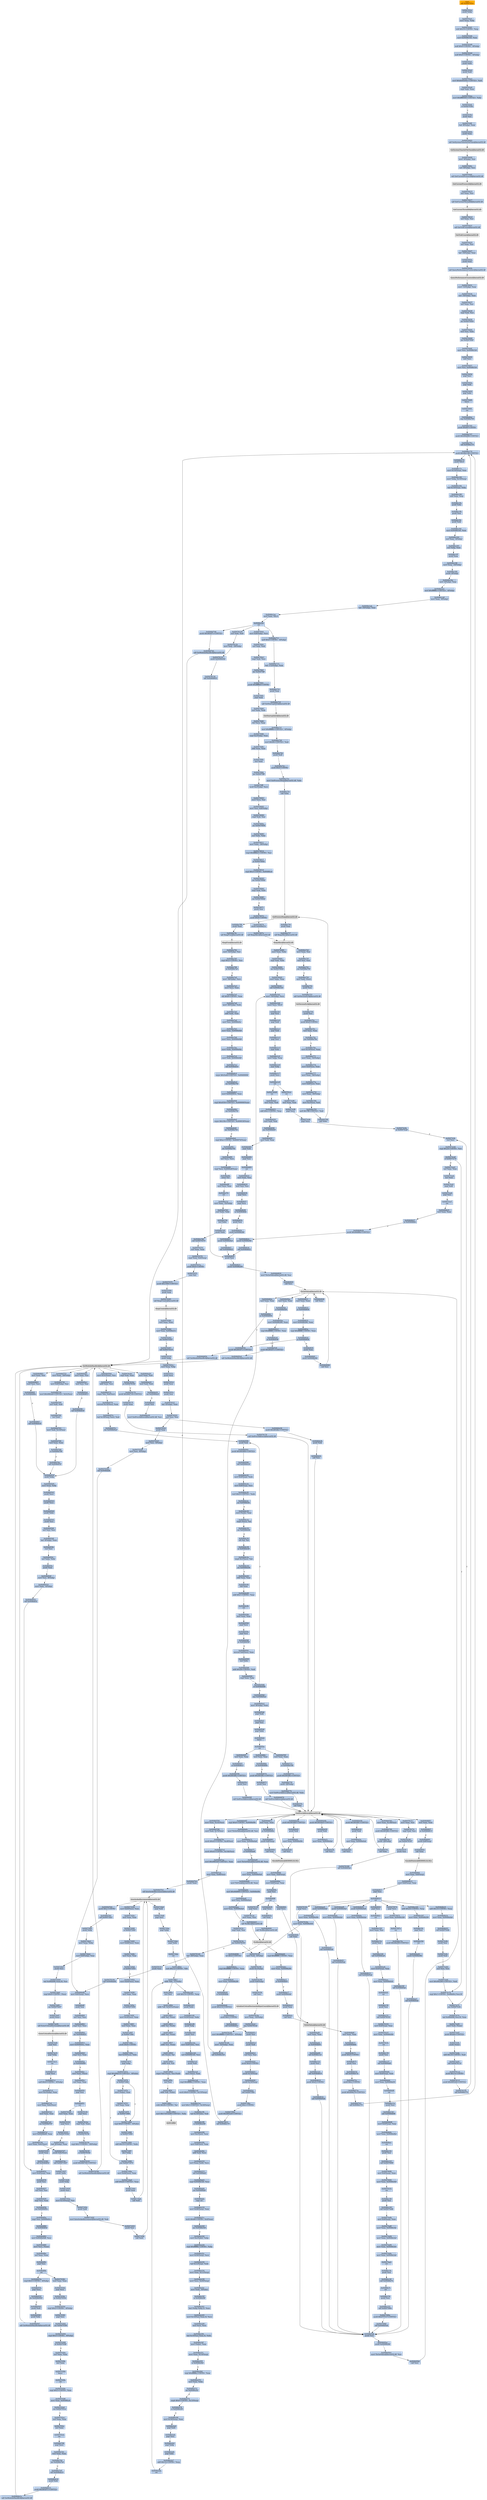 digraph G {
node[shape=rectangle,style=filled,fillcolor=lightsteelblue,color=lightsteelblue]
bgcolor="transparent"
a0x0046a8e5call_0x004703ce[label="start\ncall 0x004703ce",color="lightgrey",fillcolor="orange"];
a0x004703cepushl_ebp[label="0x004703ce\npushl %ebp"];
a0x004703cfmovl_esp_ebp[label="0x004703cf\nmovl %esp, %ebp"];
a0x004703d1subl_0x10UINT8_esp[label="0x004703d1\nsubl $0x10<UINT8>, %esp"];
a0x004703d4movl_0x0049b1b0_eax[label="0x004703d4\nmovl 0x0049b1b0, %eax"];
a0x004703d9andl_0x0UINT8__8ebp_[label="0x004703d9\nandl $0x0<UINT8>, -8(%ebp)"];
a0x004703ddandl_0x0UINT8__4ebp_[label="0x004703dd\nandl $0x0<UINT8>, -4(%ebp)"];
a0x004703e1pushl_ebx[label="0x004703e1\npushl %ebx"];
a0x004703e2pushl_edi[label="0x004703e2\npushl %edi"];
a0x004703e3movl_0xbb40e64eUINT32_edi[label="0x004703e3\nmovl $0xbb40e64e<UINT32>, %edi"];
a0x004703e8cmpl_edi_eax[label="0x004703e8\ncmpl %edi, %eax"];
a0x004703eamovl_0xffff0000UINT32_ebx[label="0x004703ea\nmovl $0xffff0000<UINT32>, %ebx"];
a0x004703efje_0x004703fe[label="0x004703ef\nje 0x004703fe"];
a0x004703fepushl_esi[label="0x004703fe\npushl %esi"];
a0x004703ffleal__8ebp__eax[label="0x004703ff\nleal -8(%ebp), %eax"];
a0x00470402pushl_eax[label="0x00470402\npushl %eax"];
a0x00470403call_GetSystemTimeAsFileTime_kernel32_dll[label="0x00470403\ncall GetSystemTimeAsFileTime@kernel32.dll"];
GetSystemTimeAsFileTime_kernel32_dll[label="GetSystemTimeAsFileTime@kernel32.dll",color="lightgrey",fillcolor="lightgrey"];
a0x00470409movl__4ebp__esi[label="0x00470409\nmovl -4(%ebp), %esi"];
a0x0047040cxorl__8ebp__esi[label="0x0047040c\nxorl -8(%ebp), %esi"];
a0x0047040fcall_GetCurrentProcessId_kernel32_dll[label="0x0047040f\ncall GetCurrentProcessId@kernel32.dll"];
GetCurrentProcessId_kernel32_dll[label="GetCurrentProcessId@kernel32.dll",color="lightgrey",fillcolor="lightgrey"];
a0x00470415xorl_eax_esi[label="0x00470415\nxorl %eax, %esi"];
a0x00470417call_GetCurrentThreadId_kernel32_dll[label="0x00470417\ncall GetCurrentThreadId@kernel32.dll"];
GetCurrentThreadId_kernel32_dll[label="GetCurrentThreadId@kernel32.dll",color="lightgrey",fillcolor="lightgrey"];
a0x0047041dxorl_eax_esi[label="0x0047041d\nxorl %eax, %esi"];
a0x0047041fcall_GetTickCount_kernel32_dll[label="0x0047041f\ncall GetTickCount@kernel32.dll"];
GetTickCount_kernel32_dll[label="GetTickCount@kernel32.dll",color="lightgrey",fillcolor="lightgrey"];
a0x00470425xorl_eax_esi[label="0x00470425\nxorl %eax, %esi"];
a0x00470427leal__16ebp__eax[label="0x00470427\nleal -16(%ebp), %eax"];
a0x0047042apushl_eax[label="0x0047042a\npushl %eax"];
a0x0047042bcall_QueryPerformanceCounter_kernel32_dll[label="0x0047042b\ncall QueryPerformanceCounter@kernel32.dll"];
QueryPerformanceCounter_kernel32_dll[label="QueryPerformanceCounter@kernel32.dll",color="lightgrey",fillcolor="lightgrey"];
a0x00470431movl__12ebp__eax[label="0x00470431\nmovl -12(%ebp), %eax"];
a0x00470434xorl__16ebp__eax[label="0x00470434\nxorl -16(%ebp), %eax"];
a0x00470437xorl_eax_esi[label="0x00470437\nxorl %eax, %esi"];
a0x00470439cmpl_edi_esi[label="0x00470439\ncmpl %edi, %esi"];
a0x0047043bjne_0x00470444[label="0x0047043b\njne 0x00470444"];
a0x00470444testl_esi_ebx[label="0x00470444\ntestl %esi, %ebx"];
a0x00470446jne_0x0047044f[label="0x00470446\njne 0x0047044f"];
a0x0047044fmovl_esi_0x0049b1b0[label="0x0047044f\nmovl %esi, 0x0049b1b0"];
a0x00470455notl_esi[label="0x00470455\nnotl %esi"];
a0x00470457movl_esi_0x0049b1b4[label="0x00470457\nmovl %esi, 0x0049b1b4"];
a0x0047045dpopl_esi[label="0x0047045d\npopl %esi"];
a0x0047045epopl_edi[label="0x0047045e\npopl %edi"];
a0x0047045fpopl_ebx[label="0x0047045f\npopl %ebx"];
a0x00470460leave_[label="0x00470460\nleave "];
a0x00470461ret[label="0x00470461\nret"];
a0x0046a8eajmp_0x0046a705[label="0x0046a8ea\njmp 0x0046a705"];
a0x0046a705pushl_0x60UINT8[label="0x0046a705\npushl $0x60<UINT8>"];
a0x0046a707pushl_0x494d08UINT32[label="0x0046a707\npushl $0x494d08<UINT32>"];
a0x0046a70ccall_0x0046e170[label="0x0046a70c\ncall 0x0046e170"];
a0x0046e170pushl_0x46e1d0UINT32[label="0x0046e170\npushl $0x46e1d0<UINT32>"];
a0x0046e175pushl_fs_0[label="0x0046e175\npushl %fs:0"];
a0x0046e17cmovl_0x10esp__eax[label="0x0046e17c\nmovl 0x10(%esp), %eax"];
a0x0046e180movl_ebp_0x10esp_[label="0x0046e180\nmovl %ebp, 0x10(%esp)"];
a0x0046e184leal_0x10esp__ebp[label="0x0046e184\nleal 0x10(%esp), %ebp"];
a0x0046e188subl_eax_esp[label="0x0046e188\nsubl %eax, %esp"];
a0x0046e18apushl_ebx[label="0x0046e18a\npushl %ebx"];
a0x0046e18bpushl_esi[label="0x0046e18b\npushl %esi"];
a0x0046e18cpushl_edi[label="0x0046e18c\npushl %edi"];
a0x0046e18dmovl_0x0049b1b0_eax[label="0x0046e18d\nmovl 0x0049b1b0, %eax"];
a0x0046e192xorl_eax__4ebp_[label="0x0046e192\nxorl %eax, -4(%ebp)"];
a0x0046e195xorl_ebp_eax[label="0x0046e195\nxorl %ebp, %eax"];
a0x0046e197pushl_eax[label="0x0046e197\npushl %eax"];
a0x0046e198movl_esp__24ebp_[label="0x0046e198\nmovl %esp, -24(%ebp)"];
a0x0046e19bpushl__8ebp_[label="0x0046e19b\npushl -8(%ebp)"];
a0x0046e19emovl__4ebp__eax[label="0x0046e19e\nmovl -4(%ebp), %eax"];
a0x0046e1a1movl_0xfffffffeUINT32__4ebp_[label="0x0046e1a1\nmovl $0xfffffffe<UINT32>, -4(%ebp)"];
a0x0046e1a8movl_eax__8ebp_[label="0x0046e1a8\nmovl %eax, -8(%ebp)"];
a0x0046e1ableal__16ebp__eax[label="0x0046e1ab\nleal -16(%ebp), %eax"];
a0x0046e1aemovl_eax_fs_0[label="0x0046e1ae\nmovl %eax, %fs:0"];
a0x0046e1b4ret[label="0x0046e1b4\nret"];
a0x0046a711andl_0x0UINT8__4ebp_[label="0x0046a711\nandl $0x0<UINT8>, -4(%ebp)"];
a0x0046a715leal__112ebp__eax[label="0x0046a715\nleal -112(%ebp), %eax"];
a0x0046a718pushl_eax[label="0x0046a718\npushl %eax"];
a0x0046a719call_GetStartupInfoA_kernel32_dll[label="0x0046a719\ncall GetStartupInfoA@kernel32.dll"];
GetStartupInfoA_kernel32_dll[label="GetStartupInfoA@kernel32.dll",color="lightgrey",fillcolor="lightgrey"];
a0x0046a71fmovl_0xfffffffeUINT32__4ebp_[label="0x0046a71f\nmovl $0xfffffffe<UINT32>, -4(%ebp)"];
a0x0046a726movl_0x94UINT32_edi[label="0x0046a726\nmovl $0x94<UINT32>, %edi"];
a0x0046a72bpushl_edi[label="0x0046a72b\npushl %edi"];
a0x0046a72cpushl_0x0UINT8[label="0x0046a72c\npushl $0x0<UINT8>"];
a0x0046a72emovl_GetProcessHeap_kernel32_dll_ebx[label="0x0046a72e\nmovl GetProcessHeap@kernel32.dll, %ebx"];
a0x0046a734call_ebx[label="0x0046a734\ncall %ebx"];
GetProcessHeap_kernel32_dll[label="GetProcessHeap@kernel32.dll",color="lightgrey",fillcolor="lightgrey"];
a0x0046a736pushl_eax[label="0x0046a736\npushl %eax"];
a0x0046a737call_HeapAlloc_kernel32_dll[label="0x0046a737\ncall HeapAlloc@kernel32.dll"];
HeapAlloc_kernel32_dll[label="HeapAlloc@kernel32.dll",color="lightgrey",fillcolor="lightgrey"];
a0x0046a73dmovl_eax_esi[label="0x0046a73d\nmovl %eax, %esi"];
a0x0046a73ftestl_esi_esi[label="0x0046a73f\ntestl %esi, %esi"];
a0x0046a741jne_0x0046a750[label="0x0046a741\njne 0x0046a750"];
a0x0046a750movl_edi_esi_[label="0x0046a750\nmovl %edi, (%esi)"];
a0x0046a752pushl_esi[label="0x0046a752\npushl %esi"];
a0x0046a753call_GetVersionExA_kernel32_dll[label="0x0046a753\ncall GetVersionExA@kernel32.dll"];
GetVersionExA_kernel32_dll[label="GetVersionExA@kernel32.dll",color="lightgrey",fillcolor="lightgrey"];
a0x0046a759pushl_esi[label="0x0046a759\npushl %esi"];
a0x0046a75apushl_0x0UINT8[label="0x0046a75a\npushl $0x0<UINT8>"];
a0x0046a75ctestl_eax_eax[label="0x0046a75c\ntestl %eax, %eax"];
a0x0046a75ejne_0x0046a76e[label="0x0046a75e\njne 0x0046a76e"];
a0x0046a76emovl_0x10esi__eax[label="0x0046a76e\nmovl 0x10(%esi), %eax"];
a0x0046a771movl_eax__32ebp_[label="0x0046a771\nmovl %eax, -32(%ebp)"];
a0x0046a774movl_0x4esi__eax[label="0x0046a774\nmovl 0x4(%esi), %eax"];
a0x0046a777movl_eax__36ebp_[label="0x0046a777\nmovl %eax, -36(%ebp)"];
a0x0046a77amovl_0x8esi__eax[label="0x0046a77a\nmovl 0x8(%esi), %eax"];
a0x0046a77dmovl_eax__40ebp_[label="0x0046a77d\nmovl %eax, -40(%ebp)"];
a0x0046a780movl_0xcesi__edi[label="0x0046a780\nmovl 0xc(%esi), %edi"];
a0x0046a783andl_0x7fffUINT32_edi[label="0x0046a783\nandl $0x7fff<UINT32>, %edi"];
a0x0046a789call_ebx[label="0x0046a789\ncall %ebx"];
a0x0046a78bpushl_eax[label="0x0046a78b\npushl %eax"];
a0x0046a78ccall_HeapFree_kernel32_dll[label="0x0046a78c\ncall HeapFree@kernel32.dll"];
HeapFree_kernel32_dll[label="HeapFree@kernel32.dll",color="lightgrey",fillcolor="lightgrey"];
a0x0046a792movl__32ebp__esi[label="0x0046a792\nmovl -32(%ebp), %esi"];
a0x0046a795cmpl_0x2UINT8_esi[label="0x0046a795\ncmpl $0x2<UINT8>, %esi"];
a0x0046a798je_0x0046a7a0[label="0x0046a798\nje 0x0046a7a0"];
a0x0046a7a0movl__36ebp__ecx[label="0x0046a7a0\nmovl -36(%ebp), %ecx"];
a0x0046a7a3movl_ecx_eax[label="0x0046a7a3\nmovl %ecx, %eax"];
a0x0046a7a5shll_0x8UINT8_eax[label="0x0046a7a5\nshll $0x8<UINT8>, %eax"];
a0x0046a7a8movl__40ebp__edx[label="0x0046a7a8\nmovl -40(%ebp), %edx"];
a0x0046a7abaddl_edx_eax[label="0x0046a7ab\naddl %edx, %eax"];
a0x0046a7admovl_esi_0x0049e0cc[label="0x0046a7ad\nmovl %esi, 0x0049e0cc"];
a0x0046a7b3movl_eax_0x0049e0d4[label="0x0046a7b3\nmovl %eax, 0x0049e0d4"];
a0x0046a7b8movl_ecx_0x0049e0d8[label="0x0046a7b8\nmovl %ecx, 0x0049e0d8"];
a0x0046a7bemovl_edx_0x0049e0dc[label="0x0046a7be\nmovl %edx, 0x0049e0dc"];
a0x0046a7c4movl_edi_0x0049e0d0[label="0x0046a7c4\nmovl %edi, 0x0049e0d0"];
a0x0046a7cacall_0x0046a6c4[label="0x0046a7ca\ncall 0x0046a6c4"];
a0x0046a6c4cmpw_0x5a4dUINT16_0x00400000[label="0x0046a6c4\ncmpw $0x5a4d<UINT16>, 0x00400000"];
a0x0046a6cdjne_0x0046a702[label="0x0046a6cd\njne 0x0046a702"];
a0x0046a6cfmovl_0x0040003c_eax[label="0x0046a6cf\nmovl 0x0040003c, %eax"];
a0x0046a6d4cmpl_0x4550UINT32_0x400000eax_[label="0x0046a6d4\ncmpl $0x4550<UINT32>, 0x400000(%eax)"];
a0x0046a6dejne_0x0046a702[label="0x0046a6de\njne 0x0046a702"];
a0x0046a6e0cmpw_0x10bUINT16_0x400018eax_[label="0x0046a6e0\ncmpw $0x10b<UINT16>, 0x400018(%eax)"];
a0x0046a6e9jne_0x0046a702[label="0x0046a6e9\njne 0x0046a702"];
a0x0046a6ebcmpl_0xeUINT8_0x400074eax_[label="0x0046a6eb\ncmpl $0xe<UINT8>, 0x400074(%eax)"];
a0x0046a6f2jbe_0x0046a702[label="0x0046a6f2\njbe 0x0046a702"];
a0x0046a6f4xorl_ecx_ecx[label="0x0046a6f4\nxorl %ecx, %ecx"];
a0x0046a6f6cmpl_ecx_0x4000e8eax_[label="0x0046a6f6\ncmpl %ecx, 0x4000e8(%eax)"];
a0x0046a6fcsetne_cl[label="0x0046a6fc\nsetne %cl"];
a0x0046a6ffmovl_ecx_eax[label="0x0046a6ff\nmovl %ecx, %eax"];
a0x0046a701ret[label="0x0046a701\nret"];
a0x0046a7cfmovl_eax__32ebp_[label="0x0046a7cf\nmovl %eax, -32(%ebp)"];
a0x0046a7d2xorl_ebx_ebx[label="0x0046a7d2\nxorl %ebx, %ebx"];
a0x0046a7d4incl_ebx[label="0x0046a7d4\nincl %ebx"];
a0x0046a7d5pushl_ebx[label="0x0046a7d5\npushl %ebx"];
a0x0046a7d6call_0x00470374[label="0x0046a7d6\ncall 0x00470374"];
a0x00470374xorl_eax_eax[label="0x00470374\nxorl %eax, %eax"];
a0x00470376cmpl_eax_0x4esp_[label="0x00470376\ncmpl %eax, 0x4(%esp)"];
a0x0047037apushl_0x0UINT8[label="0x0047037a\npushl $0x0<UINT8>"];
a0x0047037csete_al[label="0x0047037c\nsete %al"];
a0x0047037fpushl_0x1000UINT32[label="0x0047037f\npushl $0x1000<UINT32>"];
a0x00470384pushl_eax[label="0x00470384\npushl %eax"];
a0x00470385call_HeapCreate_kernel32_dll[label="0x00470385\ncall HeapCreate@kernel32.dll"];
HeapCreate_kernel32_dll[label="HeapCreate@kernel32.dll",color="lightgrey",fillcolor="lightgrey"];
a0x0047038btestl_eax_eax[label="0x0047038b\ntestl %eax, %eax"];
a0x0047038dmovl_eax_0x0049e21c[label="0x0047038d\nmovl %eax, 0x0049e21c"];
a0x00470392jne_0x00470397[label="0x00470392\njne 0x00470397"];
a0x00470397call_0x00470319[label="0x00470397\ncall 0x00470319"];
a0x00470319pushl_ebp[label="0x00470319\npushl %ebp"];
a0x0047031amovl_esp_ebp[label="0x0047031a\nmovl %esp, %ebp"];
a0x0047031cpushl_ecx[label="0x0047031c\npushl %ecx"];
a0x0047031dpushl_ecx[label="0x0047031d\npushl %ecx"];
a0x0047031epushl_esi[label="0x0047031e\npushl %esi"];
a0x0047031fleal__4ebp__eax[label="0x0047031f\nleal -4(%ebp), %eax"];
a0x00470322xorl_esi_esi[label="0x00470322\nxorl %esi, %esi"];
a0x00470324pushl_eax[label="0x00470324\npushl %eax"];
a0x00470325movl_esi__4ebp_[label="0x00470325\nmovl %esi, -4(%ebp)"];
a0x00470328movl_esi__8ebp_[label="0x00470328\nmovl %esi, -8(%ebp)"];
a0x0047032bcall_0x0046defb[label="0x0047032b\ncall 0x0046defb"];
a0x0046defbmovl_0x4esp__ecx[label="0x0046defb\nmovl 0x4(%esp), %ecx"];
a0x0046deffpushl_esi[label="0x0046deff\npushl %esi"];
a0x0046df00xorl_esi_esi[label="0x0046df00\nxorl %esi, %esi"];
a0x0046df02cmpl_esi_ecx[label="0x0046df02\ncmpl %esi, %ecx"];
a0x0046df04jne_0x0046df23[label="0x0046df04\njne 0x0046df23"];
a0x0046df23movl_0x0049e0cc_eax[label="0x0046df23\nmovl 0x0049e0cc, %eax"];
a0x0046df28cmpl_esi_eax[label="0x0046df28\ncmpl %esi, %eax"];
a0x0046df2aje_0x0046df06[label="0x0046df2a\nje 0x0046df06"];
a0x0046df2cmovl_eax_ecx_[label="0x0046df2c\nmovl %eax, (%ecx)"];
a0x0046df2exorl_eax_eax[label="0x0046df2e\nxorl %eax, %eax"];
a0x0046df30popl_esi[label="0x0046df30\npopl %esi"];
a0x0046df31ret[label="0x0046df31\nret"];
a0x00470330testl_eax_eax[label="0x00470330\ntestl %eax, %eax"];
a0x00470332popl_ecx[label="0x00470332\npopl %ecx"];
a0x00470333je_0x00470342[label="0x00470333\nje 0x00470342"];
a0x00470342leal__8ebp__eax[label="0x00470342\nleal -8(%ebp), %eax"];
a0x00470345pushl_eax[label="0x00470345\npushl %eax"];
a0x00470346call_0x0046df32[label="0x00470346\ncall 0x0046df32"];
a0x0046df32movl_0x4esp__eax[label="0x0046df32\nmovl 0x4(%esp), %eax"];
a0x0046df36pushl_esi[label="0x0046df36\npushl %esi"];
a0x0046df37xorl_esi_esi[label="0x0046df37\nxorl %esi, %esi"];
a0x0046df39cmpl_esi_eax[label="0x0046df39\ncmpl %esi, %eax"];
a0x0046df3bjne_0x0046df5a[label="0x0046df3b\njne 0x0046df5a"];
a0x0046df5acmpl_esi_0x0049e0cc[label="0x0046df5a\ncmpl %esi, 0x0049e0cc"];
a0x0046df60je_0x0046df3d[label="0x0046df60\nje 0x0046df3d"];
a0x0046df62movl_0x0049e0d8_ecx[label="0x0046df62\nmovl 0x0049e0d8, %ecx"];
a0x0046df68movl_ecx_eax_[label="0x0046df68\nmovl %ecx, (%eax)"];
a0x0046df6axorl_eax_eax[label="0x0046df6a\nxorl %eax, %eax"];
a0x0046df6cpopl_esi[label="0x0046df6c\npopl %esi"];
a0x0046df6dret[label="0x0046df6d\nret"];
a0x0047034btestl_eax_eax[label="0x0047034b\ntestl %eax, %eax"];
a0x0047034dpopl_ecx[label="0x0047034d\npopl %ecx"];
a0x0047034eje_0x0047035d[label="0x0047034e\nje 0x0047035d"];
a0x0047035dcmpl_0x2UINT8__4ebp_[label="0x0047035d\ncmpl $0x2<UINT8>, -4(%ebp)"];
a0x00470361popl_esi[label="0x00470361\npopl %esi"];
a0x00470362jne_0x0047036f[label="0x00470362\njne 0x0047036f"];
a0x00470364cmpl_0x5UINT8__8ebp_[label="0x00470364\ncmpl $0x5<UINT8>, -8(%ebp)"];
a0x00470368jb_0x0047036f[label="0x00470368\njb 0x0047036f"];
a0x0047036axorl_eax_eax[label="0x0047036a\nxorl %eax, %eax"];
a0x0047036cincl_eax[label="0x0047036c\nincl %eax"];
a0x0047036dleave_[label="0x0047036d\nleave "];
a0x0047036eret[label="0x0047036e\nret"];
a0x0047039ccmpl_0x3UINT8_eax[label="0x0047039c\ncmpl $0x3<UINT8>, %eax"];
a0x0047039fmovl_eax_0x0049fce4[label="0x0047039f\nmovl %eax, 0x0049fce4"];
a0x004703a4jne_0x004703ca[label="0x004703a4\njne 0x004703ca"];
a0x004703caxorl_eax_eax[label="0x004703ca\nxorl %eax, %eax"];
a0x004703ccincl_eax[label="0x004703cc\nincl %eax"];
a0x004703cdret[label="0x004703cd\nret"];
a0x0046a7dbpopl_ecx[label="0x0046a7db\npopl %ecx"];
a0x0046a7dctestl_eax_eax[label="0x0046a7dc\ntestl %eax, %eax"];
a0x0046a7dejne_0x0046a7e8[label="0x0046a7de\njne 0x0046a7e8"];
a0x0046a7e8call_0x0046da14[label="0x0046a7e8\ncall 0x0046da14"];
a0x0046da14pushl_edi[label="0x0046da14\npushl %edi"];
a0x0046da15pushl_0x483d7cUINT32[label="0x0046da15\npushl $0x483d7c<UINT32>"];
a0x0046da1acall_GetModuleHandleA_kernel32_dll[label="0x0046da1a\ncall GetModuleHandleA@kernel32.dll"];
GetModuleHandleA_kernel32_dll[label="GetModuleHandleA@kernel32.dll",color="lightgrey",fillcolor="lightgrey"];
a0x0046da20movl_eax_edi[label="0x0046da20\nmovl %eax, %edi"];
a0x0046da22testl_edi_edi[label="0x0046da22\ntestl %edi, %edi"];
a0x0046da24jne_0x0046da2f[label="0x0046da24\njne 0x0046da2f"];
a0x0046da2fpushl_esi[label="0x0046da2f\npushl %esi"];
a0x0046da30movl_GetProcAddress_kernel32_dll_esi[label="0x0046da30\nmovl GetProcAddress@kernel32.dll, %esi"];
a0x0046da36pushl_0x483dbcUINT32[label="0x0046da36\npushl $0x483dbc<UINT32>"];
a0x0046da3bpushl_edi[label="0x0046da3b\npushl %edi"];
a0x0046da3ccall_esi[label="0x0046da3c\ncall %esi"];
GetProcAddress_kernel32_dll[label="GetProcAddress@kernel32.dll",color="lightgrey",fillcolor="lightgrey"];
a0x0046da3epushl_0x483db0UINT32[label="0x0046da3e\npushl $0x483db0<UINT32>"];
a0x0046da43pushl_edi[label="0x0046da43\npushl %edi"];
a0x0046da44movl_eax_0x0049e09c[label="0x0046da44\nmovl %eax, 0x0049e09c"];
a0x0046da49call_esi[label="0x0046da49\ncall %esi"];
a0x0046da4bpushl_0x483da4UINT32[label="0x0046da4b\npushl $0x483da4<UINT32>"];
a0x0046da50pushl_edi[label="0x0046da50\npushl %edi"];
a0x0046da51movl_eax_0x0049e0a0[label="0x0046da51\nmovl %eax, 0x0049e0a0"];
a0x0046da56call_esi[label="0x0046da56\ncall %esi"];
a0x0046da58pushl_0x483d9cUINT32[label="0x0046da58\npushl $0x483d9c<UINT32>"];
a0x0046da5dpushl_edi[label="0x0046da5d\npushl %edi"];
a0x0046da5emovl_eax_0x0049e0a4[label="0x0046da5e\nmovl %eax, 0x0049e0a4"];
a0x0046da63call_esi[label="0x0046da63\ncall %esi"];
a0x0046da65cmpl_0x0UINT8_0x0049e09c[label="0x0046da65\ncmpl $0x0<UINT8>, 0x0049e09c"];
a0x0046da6cmovl_TlsSetValue_kernel32_dll_esi[label="0x0046da6c\nmovl TlsSetValue@kernel32.dll, %esi"];
a0x0046da72movl_eax_0x0049e0a8[label="0x0046da72\nmovl %eax, 0x0049e0a8"];
a0x0046da77je_0x0046da8f[label="0x0046da77\nje 0x0046da8f"];
a0x0046da8fmovl_TlsGetValue_kernel32_dll_eax[label="0x0046da8f\nmovl TlsGetValue@kernel32.dll, %eax"];
a0x0046da94movl_eax_0x0049e0a0[label="0x0046da94\nmovl %eax, 0x0049e0a0"];
a0x0046da99movl_TlsFree_kernel32_dll_eax[label="0x0046da99\nmovl TlsFree@kernel32.dll, %eax"];
a0x0046da9emovl_0x46d690UINT32_0x0049e09c[label="0x0046da9e\nmovl $0x46d690<UINT32>, 0x0049e09c"];
a0x0046daa8movl_esi_0x0049e0a4[label="0x0046daa8\nmovl %esi, 0x0049e0a4"];
a0x0046daaemovl_eax_0x0049e0a8[label="0x0046daae\nmovl %eax, 0x0049e0a8"];
a0x0046dab3call_TlsAlloc_kernel32_dll[label="0x0046dab3\ncall TlsAlloc@kernel32.dll"];
TlsAlloc_kernel32_dll[label="TlsAlloc@kernel32.dll",color="lightgrey",fillcolor="lightgrey"];
a0x0046dab9cmpl_0xffffffffUINT8_eax[label="0x0046dab9\ncmpl $0xffffffff<UINT8>, %eax"];
a0x0046dabcmovl_eax_0x0049b284[label="0x0046dabc\nmovl %eax, 0x0049b284"];
a0x0046dac1je_0x0046db93[label="0x0046dac1\nje 0x0046db93"];
a0x0046dac7pushl_0x0049e0a0[label="0x0046dac7\npushl 0x0049e0a0"];
a0x0046dacdpushl_eax[label="0x0046dacd\npushl %eax"];
a0x0046dacecall_esi[label="0x0046dace\ncall %esi"];
TlsSetValue_kernel32_dll[label="TlsSetValue@kernel32.dll",color="lightgrey",fillcolor="lightgrey"];
a0x0046dad0testl_eax_eax[label="0x0046dad0\ntestl %eax, %eax"];
a0x0046dad2je_0x0046db93[label="0x0046dad2\nje 0x0046db93"];
a0x0046dad8call_0x0046e122[label="0x0046dad8\ncall 0x0046e122"];
a0x0046e122pushl_esi[label="0x0046e122\npushl %esi"];
a0x0046e123call_0x0046d619[label="0x0046e123\ncall 0x0046d619"];
a0x0046d619pushl_0x0UINT8[label="0x0046d619\npushl $0x0<UINT8>"];
a0x0046d61bcall_0x0046d5ab[label="0x0046d61b\ncall 0x0046d5ab"];
a0x0046d5abpushl_esi[label="0x0046d5ab\npushl %esi"];
a0x0046d5acpushl_0x0049b284[label="0x0046d5ac\npushl 0x0049b284"];
a0x0046d5b2movl_TlsGetValue_kernel32_dll_esi[label="0x0046d5b2\nmovl TlsGetValue@kernel32.dll, %esi"];
a0x0046d5b8call_esi[label="0x0046d5b8\ncall %esi"];
TlsGetValue_kernel32_dll[label="TlsGetValue@kernel32.dll",color="lightgrey",fillcolor="lightgrey"];
a0x0046d5batestl_eax_eax[label="0x0046d5ba\ntestl %eax, %eax"];
a0x0046d5bcje_0x0046d5df[label="0x0046d5bc\nje 0x0046d5df"];
a0x0046d5bemovl_0x0049b280_eax[label="0x0046d5be\nmovl 0x0049b280, %eax"];
a0x0046d5c3cmpl_0xffffffffUINT8_eax[label="0x0046d5c3\ncmpl $0xffffffff<UINT8>, %eax"];
a0x0046d5c6je_0x0046d5df[label="0x0046d5c6\nje 0x0046d5df"];
a0x0046d5dfpushl_0x483d7cUINT32[label="0x0046d5df\npushl $0x483d7c<UINT32>"];
a0x0046d5e4call_GetModuleHandleA_kernel32_dll[label="0x0046d5e4\ncall GetModuleHandleA@kernel32.dll"];
a0x0046d5eamovl_eax_esi[label="0x0046d5ea\nmovl %eax, %esi"];
a0x0046d5ectestl_esi_esi[label="0x0046d5ec\ntestl %esi, %esi"];
a0x0046d5eeje_0x0046d613[label="0x0046d5ee\nje 0x0046d613"];
a0x0046d5f0call_0x0046d53f[label="0x0046d5f0\ncall 0x0046d53f"];
a0x0046d53fpushl_ebp[label="0x0046d53f\npushl %ebp"];
a0x0046d540movl_esp_ebp[label="0x0046d540\nmovl %esp, %ebp"];
a0x0046d542pushl_ecx[label="0x0046d542\npushl %ecx"];
a0x0046d543pushl_ecx[label="0x0046d543\npushl %ecx"];
a0x0046d544pushl_ebx[label="0x0046d544\npushl %ebx"];
a0x0046d545pushl_esi[label="0x0046d545\npushl %esi"];
a0x0046d546xorl_esi_esi[label="0x0046d546\nxorl %esi, %esi"];
a0x0046d548leal__4ebp__eax[label="0x0046d548\nleal -4(%ebp), %eax"];
a0x0046d54bincl_esi[label="0x0046d54b\nincl %esi"];
a0x0046d54cxorl_ebx_ebx[label="0x0046d54c\nxorl %ebx, %ebx"];
a0x0046d54epushl_eax[label="0x0046d54e\npushl %eax"];
a0x0046d54fmovl_esi__8ebp_[label="0x0046d54f\nmovl %esi, -8(%ebp)"];
a0x0046d552movl_ebx__4ebp_[label="0x0046d552\nmovl %ebx, -4(%ebp)"];
a0x0046d555call_0x0046df32[label="0x0046d555\ncall 0x0046df32"];
a0x0046d55acmpl_0x5UINT8__4ebp_[label="0x0046d55a\ncmpl $0x5<UINT8>, -4(%ebp)"];
a0x0046d55epopl_ecx[label="0x0046d55e\npopl %ecx"];
a0x0046d55fjle_0x0046d565[label="0x0046d55f\njle 0x0046d565"];
a0x0046d565pushl_edi[label="0x0046d565\npushl %edi"];
a0x0046d566pushl_ebx[label="0x0046d566\npushl %ebx"];
a0x0046d567call_GetModuleHandleA_kernel32_dll[label="0x0046d567\ncall GetModuleHandleA@kernel32.dll"];
a0x0046d56dmovl_0x3ceax__esi[label="0x0046d56d\nmovl 0x3c(%eax), %esi"];
a0x0046d570addl_eax_esi[label="0x0046d570\naddl %eax, %esi"];
a0x0046d572cmpw_bx_0x6esi_[label="0x0046d572\ncmpw %bx, 0x6(%esi)"];
a0x0046d576movzwl_0x14esi__eax[label="0x0046d576\nmovzwl 0x14(%esi), %eax"];
a0x0046d57aleal_0x18eaxesi__edi[label="0x0046d57a\nleal 0x18(%eax,%esi), %edi"];
a0x0046d57ejbe_0x0046d5a3[label="0x0046d57e\njbe 0x0046d5a3"];
a0x0046d580pushl_edi[label="0x0046d580\npushl %edi"];
a0x0046d581pushl_0x483d64UINT32[label="0x0046d581\npushl $0x483d64<UINT32>"];
a0x0046d586call_0x0046dc20[label="0x0046d586\ncall 0x0046dc20"];
a0x0046dc20movl_0x4esp__edx[label="0x0046dc20\nmovl 0x4(%esp), %edx"];
a0x0046dc24movl_0x8esp__ecx[label="0x0046dc24\nmovl 0x8(%esp), %ecx"];
a0x0046dc28testl_0x3UINT32_edx[label="0x0046dc28\ntestl $0x3<UINT32>, %edx"];
a0x0046dc2ejne_0x0046dc6c[label="0x0046dc2e\njne 0x0046dc6c"];
a0x0046dc30movl_edx__eax[label="0x0046dc30\nmovl (%edx), %eax"];
a0x0046dc32cmpb_ecx__al[label="0x0046dc32\ncmpb (%ecx), %al"];
a0x0046dc34jne_0x0046dc64[label="0x0046dc34\njne 0x0046dc64"];
a0x0046dc36orb_al_al[label="0x0046dc36\norb %al, %al"];
a0x0046dc38je_0x0046dc60[label="0x0046dc38\nje 0x0046dc60"];
a0x0046dc3acmpb_0x1ecx__ah[label="0x0046dc3a\ncmpb 0x1(%ecx), %ah"];
a0x0046dc3djne_0x0046dc64[label="0x0046dc3d\njne 0x0046dc64"];
a0x0046dc64sbbl_eax_eax[label="0x0046dc64\nsbbl %eax, %eax"];
a0x0046dc66shll_eax[label="0x0046dc66\nshll %eax"];
a0x0046dc68addl_0x1UINT8_eax[label="0x0046dc68\naddl $0x1<UINT8>, %eax"];
a0x0046dc6bret[label="0x0046dc6b\nret"];
a0x0046d58btestl_eax_eax[label="0x0046d58b\ntestl %eax, %eax"];
a0x0046d58dpopl_ecx[label="0x0046d58d\npopl %ecx"];
a0x0046d58epopl_ecx[label="0x0046d58e\npopl %ecx"];
a0x0046d58fje_0x0046d59f[label="0x0046d58f\nje 0x0046d59f"];
a0x0046d591movzwl_0x6esi__eax[label="0x0046d591\nmovzwl 0x6(%esi), %eax"];
a0x0046d595incl_ebx[label="0x0046d595\nincl %ebx"];
a0x0046d596addl_0x28UINT8_edi[label="0x0046d596\naddl $0x28<UINT8>, %edi"];
a0x0046d599cmpl_eax_ebx[label="0x0046d599\ncmpl %eax, %ebx"];
a0x0046d59bjb_0x0046d580[label="0x0046d59b\njb 0x0046d580"];
a0x0046d59djmp_0x0046d5a3[label="0x0046d59d\njmp 0x0046d5a3"];
a0x0046d5a3movl__8ebp__eax[label="0x0046d5a3\nmovl -8(%ebp), %eax"];
a0x0046d5a6popl_edi[label="0x0046d5a6\npopl %edi"];
a0x0046d5a7popl_esi[label="0x0046d5a7\npopl %esi"];
a0x0046d5a8popl_ebx[label="0x0046d5a8\npopl %ebx"];
a0x0046d5a9leave_[label="0x0046d5a9\nleave "];
a0x0046d5aaret[label="0x0046d5aa\nret"];
a0x0046d5f5testl_eax_eax[label="0x0046d5f5\ntestl %eax, %eax"];
a0x0046d5f7je_0x0046d613[label="0x0046d5f7\nje 0x0046d613"];
a0x0046d5f9pushl_0x483d6cUINT32[label="0x0046d5f9\npushl $0x483d6c<UINT32>"];
a0x0046d5fepushl_esi[label="0x0046d5fe\npushl %esi"];
a0x0046d5ffcall_GetProcAddress_kernel32_dll[label="0x0046d5ff\ncall GetProcAddress@kernel32.dll"];
a0x0046d605testl_eax_eax[label="0x0046d605\ntestl %eax, %eax"];
a0x0046d607je_0x0046d613[label="0x0046d607\nje 0x0046d613"];
a0x0046d609pushl_0x8esp_[label="0x0046d609\npushl 0x8(%esp)"];
a0x0046d60dcall_eax[label="0x0046d60d\ncall %eax"];
EncodePointer_KERNEL32_DLL[label="EncodePointer@KERNEL32.DLL",color="lightgrey",fillcolor="lightgrey"];
a0x0046d60fmovl_eax_0x8esp_[label="0x0046d60f\nmovl %eax, 0x8(%esp)"];
a0x0046d613movl_0x8esp__eax[label="0x0046d613\nmovl 0x8(%esp), %eax"];
a0x0046d617popl_esi[label="0x0046d617\npopl %esi"];
a0x0046d618ret[label="0x0046d618\nret"];
a0x0046d620popl_ecx[label="0x0046d620\npopl %ecx"];
a0x0046d621ret[label="0x0046d621\nret"];
a0x0046e128movl_eax_esi[label="0x0046e128\nmovl %eax, %esi"];
a0x0046e12apushl_esi[label="0x0046e12a\npushl %esi"];
a0x0046e12bcall_0x0046dca8[label="0x0046e12b\ncall 0x0046dca8"];
a0x0046dca8movl_0x4esp__eax[label="0x0046dca8\nmovl 0x4(%esp), %eax"];
a0x0046dcacmovl_eax_0x0049e0c0[label="0x0046dcac\nmovl %eax, 0x0049e0c0"];
a0x0046dcb1ret[label="0x0046dcb1\nret"];
a0x0046e130pushl_esi[label="0x0046e130\npushl %esi"];
a0x0046e131call_0x00476103[label="0x0046e131\ncall 0x00476103"];
a0x00476103movl_0x4esp__eax[label="0x00476103\nmovl 0x4(%esp), %eax"];
a0x00476107movl_eax_0x0049e444[label="0x00476107\nmovl %eax, 0x0049e444"];
a0x0047610cret[label="0x0047610c\nret"];
a0x0046e136pushl_esi[label="0x0046e136\npushl %esi"];
a0x0046e137call_0x00469dd0[label="0x0046e137\ncall 0x00469dd0"];
a0x00469dd0movl_0x4esp__eax[label="0x00469dd0\nmovl 0x4(%esp), %eax"];
a0x00469dd4movl_eax_0x0049da50[label="0x00469dd4\nmovl %eax, 0x0049da50"];
a0x00469dd9ret[label="0x00469dd9\nret"];
a0x0046e13cpushl_esi[label="0x0046e13c\npushl %esi"];
a0x0046e13dcall_0x0046db98[label="0x0046e13d\ncall 0x0046db98"];
a0x0046db98movl_0x4esp__eax[label="0x0046db98\nmovl 0x4(%esp), %eax"];
a0x0046db9cmovl_eax_0x0049e0b4[label="0x0046db9c\nmovl %eax, 0x0049e0b4"];
a0x0046dba1ret[label="0x0046dba1\nret"];
a0x0046e142pushl_esi[label="0x0046e142\npushl %esi"];
a0x0046e143call_0x004760f9[label="0x0046e143\ncall 0x004760f9"];
a0x004760f9movl_0x4esp__eax[label="0x004760f9\nmovl 0x4(%esp), %eax"];
a0x004760fdmovl_eax_0x0049e440[label="0x004760fd\nmovl %eax, 0x0049e440"];
a0x00476102ret[label="0x00476102\nret"];
a0x0046e148pushl_esi[label="0x0046e148\npushl %esi"];
a0x0046e149call_0x00475a8b[label="0x0046e149\ncall 0x00475a8b"];
a0x00475a8bmovl_0x4esp__eax[label="0x00475a8b\nmovl 0x4(%esp), %eax"];
a0x00475a8fmovl_eax_0x0049e3dc[label="0x00475a8f\nmovl %eax, 0x0049e3dc"];
a0x00475a94movl_eax_0x0049e3e0[label="0x00475a94\nmovl %eax, 0x0049e3e0"];
a0x00475a99movl_eax_0x0049e3e4[label="0x00475a99\nmovl %eax, 0x0049e3e4"];
a0x00475a9emovl_eax_0x0049e3e8[label="0x00475a9e\nmovl %eax, 0x0049e3e8"];
a0x00475aa3ret[label="0x00475aa3\nret"];
a0x0046e14epushl_esi[label="0x0046e14e\npushl %esi"];
a0x0046e14fcall_0x0046fa74[label="0x0046e14f\ncall 0x0046fa74"];
a0x0046fa74ret[label="0x0046fa74\nret"];
a0x0046e154pushl_esi[label="0x0046e154\npushl %esi"];
a0x0046e155call_0x0047586a[label="0x0046e155\ncall 0x0047586a"];
a0x0047586apushl_0x4757e7UINT32[label="0x0047586a\npushl $0x4757e7<UINT32>"];
a0x0047586fcall_0x0046d5ab[label="0x0047586f\ncall 0x0046d5ab"];
a0x00475874popl_ecx[label="0x00475874\npopl %ecx"];
a0x00475875movl_eax_0x0049e3d8[label="0x00475875\nmovl %eax, 0x0049e3d8"];
a0x0047587aret[label="0x0047587a\nret"];
a0x0046e15apushl_0x46e0f3UINT32[label="0x0046e15a\npushl $0x46e0f3<UINT32>"];
a0x0046e15fcall_0x0046d5ab[label="0x0046e15f\ncall 0x0046d5ab"];
a0x0046e164addl_0x24UINT8_esp[label="0x0046e164\naddl $0x24<UINT8>, %esp"];
a0x0046e167movl_eax_0x0049b290[label="0x0046e167\nmovl %eax, 0x0049b290"];
a0x0046e16cpopl_esi[label="0x0046e16c\npopl %esi"];
a0x0046e16dret[label="0x0046e16d\nret"];
a0x0046daddpushl_0x0049e09c[label="0x0046dadd\npushl 0x0049e09c"];
a0x0046dae3call_0x0046d5ab[label="0x0046dae3\ncall 0x0046d5ab"];
a0x0046dae8pushl_0x0049e0a0[label="0x0046dae8\npushl 0x0049e0a0"];
a0x0046daeemovl_eax_0x0049e09c[label="0x0046daee\nmovl %eax, 0x0049e09c"];
a0x0046daf3call_0x0046d5ab[label="0x0046daf3\ncall 0x0046d5ab"];
a0x0046daf8pushl_0x0049e0a4[label="0x0046daf8\npushl 0x0049e0a4"];
a0x0046dafemovl_eax_0x0049e0a0[label="0x0046dafe\nmovl %eax, 0x0049e0a0"];
a0x0046db03call_0x0046d5ab[label="0x0046db03\ncall 0x0046d5ab"];
a0x0046db08pushl_0x0049e0a8[label="0x0046db08\npushl 0x0049e0a8"];
a0x0046db0emovl_eax_0x0049e0a4[label="0x0046db0e\nmovl %eax, 0x0049e0a4"];
a0x0046db13call_0x0046d5ab[label="0x0046db13\ncall 0x0046d5ab"];
a0x0046db18addl_0x10UINT8_esp[label="0x0046db18\naddl $0x10<UINT8>, %esp"];
a0x0046db1bmovl_eax_0x0049e0a8[label="0x0046db1b\nmovl %eax, 0x0049e0a8"];
a0x0046db20call_0x00473c6b[label="0x0046db20\ncall 0x00473c6b"];
a0x00473c6bpushl_esi[label="0x00473c6b\npushl %esi"];
a0x00473c6cpushl_edi[label="0x00473c6c\npushl %edi"];
a0x00473c6dxorl_esi_esi[label="0x00473c6d\nxorl %esi, %esi"];
a0x00473c6fmovl_0x49e280UINT32_edi[label="0x00473c6f\nmovl $0x49e280<UINT32>, %edi"];
a0x00473c74cmpl_0x1UINT8_0x49bd0cesi8_[label="0x00473c74\ncmpl $0x1<UINT8>, 0x49bd0c(,%esi,8)"];
a0x00473c7cjne_0x00473c9c[label="0x00473c7c\njne 0x00473c9c"];
a0x00473c7eleal_0x49bd08esi8__eax[label="0x00473c7e\nleal 0x49bd08(,%esi,8), %eax"];
a0x00473c85movl_edi_eax_[label="0x00473c85\nmovl %edi, (%eax)"];
a0x00473c87pushl_0xfa0UINT32[label="0x00473c87\npushl $0xfa0<UINT32>"];
a0x00473c8cpushl_eax_[label="0x00473c8c\npushl (%eax)"];
a0x00473c8eaddl_0x18UINT8_edi[label="0x00473c8e\naddl $0x18<UINT8>, %edi"];
a0x00473c91call_0x0047611d[label="0x00473c91\ncall 0x0047611d"];
a0x0047611dpushl_0x14UINT8[label="0x0047611d\npushl $0x14<UINT8>"];
a0x0047611fpushl_0x495240UINT32[label="0x0047611f\npushl $0x495240<UINT32>"];
a0x00476124call_0x0046e170[label="0x00476124\ncall 0x0046e170"];
a0x00476129xorl_edi_edi[label="0x00476129\nxorl %edi, %edi"];
a0x0047612bmovl_edi__28ebp_[label="0x0047612b\nmovl %edi, -28(%ebp)"];
a0x0047612epushl_0x0049e444[label="0x0047612e\npushl 0x0049e444"];
a0x00476134call_0x0046d622[label="0x00476134\ncall 0x0046d622"];
a0x0046d622pushl_esi[label="0x0046d622\npushl %esi"];
a0x0046d623pushl_0x0049b284[label="0x0046d623\npushl 0x0049b284"];
a0x0046d629movl_TlsGetValue_kernel32_dll_esi[label="0x0046d629\nmovl TlsGetValue@kernel32.dll, %esi"];
a0x0046d62fcall_esi[label="0x0046d62f\ncall %esi"];
a0x0046d631testl_eax_eax[label="0x0046d631\ntestl %eax, %eax"];
a0x0046d633je_0x0046d656[label="0x0046d633\nje 0x0046d656"];
a0x0046d635movl_0x0049b280_eax[label="0x0046d635\nmovl 0x0049b280, %eax"];
a0x0046d63acmpl_0xffffffffUINT8_eax[label="0x0046d63a\ncmpl $0xffffffff<UINT8>, %eax"];
a0x0046d63dje_0x0046d656[label="0x0046d63d\nje 0x0046d656"];
a0x0046d656pushl_0x483d7cUINT32[label="0x0046d656\npushl $0x483d7c<UINT32>"];
a0x0046d65bcall_GetModuleHandleA_kernel32_dll[label="0x0046d65b\ncall GetModuleHandleA@kernel32.dll"];
a0x0046d661movl_eax_esi[label="0x0046d661\nmovl %eax, %esi"];
a0x0046d663testl_esi_esi[label="0x0046d663\ntestl %esi, %esi"];
a0x0046d665je_0x0046d68a[label="0x0046d665\nje 0x0046d68a"];
a0x0046d667call_0x0046d53f[label="0x0046d667\ncall 0x0046d53f"];
a0x0046d66ctestl_eax_eax[label="0x0046d66c\ntestl %eax, %eax"];
a0x0046d66eje_0x0046d68a[label="0x0046d66e\nje 0x0046d68a"];
a0x0046d670pushl_0x483d8cUINT32[label="0x0046d670\npushl $0x483d8c<UINT32>"];
a0x0046d675pushl_esi[label="0x0046d675\npushl %esi"];
a0x0046d676call_GetProcAddress_kernel32_dll[label="0x0046d676\ncall GetProcAddress@kernel32.dll"];
a0x0046d67ctestl_eax_eax[label="0x0046d67c\ntestl %eax, %eax"];
a0x0046d67eje_0x0046d68a[label="0x0046d67e\nje 0x0046d68a"];
a0x0046d680pushl_0x8esp_[label="0x0046d680\npushl 0x8(%esp)"];
a0x0046d684call_eax[label="0x0046d684\ncall %eax"];
DecodePointer_KERNEL32_DLL[label="DecodePointer@KERNEL32.DLL",color="lightgrey",fillcolor="lightgrey"];
a0x0046d686movl_eax_0x8esp_[label="0x0046d686\nmovl %eax, 0x8(%esp)"];
a0x0046d68amovl_0x8esp__eax[label="0x0046d68a\nmovl 0x8(%esp), %eax"];
a0x0046d68epopl_esi[label="0x0046d68e\npopl %esi"];
a0x0046d68fret[label="0x0046d68f\nret"];
a0x00476139popl_ecx[label="0x00476139\npopl %ecx"];
a0x0047613amovl_eax_esi[label="0x0047613a\nmovl %eax, %esi"];
a0x0047613ccmpl_edi_esi[label="0x0047613c\ncmpl %edi, %esi"];
a0x0047613ejne_0x00476193[label="0x0047613e\njne 0x00476193"];
a0x00476140leal__28ebp__eax[label="0x00476140\nleal -28(%ebp), %eax"];
a0x00476143pushl_eax[label="0x00476143\npushl %eax"];
a0x00476144call_0x0046defb[label="0x00476144\ncall 0x0046defb"];
a0x00476149popl_ecx[label="0x00476149\npopl %ecx"];
a0x0047614acmpl_edi_eax[label="0x0047614a\ncmpl %edi, %eax"];
a0x0047614cje_0x0047615b[label="0x0047614c\nje 0x0047615b"];
a0x0047615bcmpl_0x1UINT8__28ebp_[label="0x0047615b\ncmpl $0x1<UINT8>, -28(%ebp)"];
a0x0047615fje_0x00476182[label="0x0047615f\nje 0x00476182"];
a0x00476161pushl_0x484740UINT32[label="0x00476161\npushl $0x484740<UINT32>"];
a0x00476166call_GetModuleHandleA_kernel32_dll[label="0x00476166\ncall GetModuleHandleA@kernel32.dll"];
a0x0047616ccmpl_edi_eax[label="0x0047616c\ncmpl %edi, %eax"];
a0x0047616eje_0x00476182[label="0x0047616e\nje 0x00476182"];
a0x00476170pushl_0x484718UINT32[label="0x00476170\npushl $0x484718<UINT32>"];
a0x00476175pushl_eax[label="0x00476175\npushl %eax"];
a0x00476176call_GetProcAddress_kernel32_dll[label="0x00476176\ncall GetProcAddress@kernel32.dll"];
a0x0047617cmovl_eax_esi[label="0x0047617c\nmovl %eax, %esi"];
a0x0047617ecmpl_edi_esi[label="0x0047617e\ncmpl %edi, %esi"];
a0x00476180jne_0x00476187[label="0x00476180\njne 0x00476187"];
a0x00476187pushl_esi[label="0x00476187\npushl %esi"];
a0x00476188call_0x0046d5ab[label="0x00476188\ncall 0x0046d5ab"];
a0x0047618dpopl_ecx[label="0x0047618d\npopl %ecx"];
a0x0047618emovl_eax_0x0049e444[label="0x0047618e\nmovl %eax, 0x0049e444"];
a0x00476193movl_edi__4ebp_[label="0x00476193\nmovl %edi, -4(%ebp)"];
a0x00476196pushl_0xcebp_[label="0x00476196\npushl 0xc(%ebp)"];
a0x00476199pushl_0x8ebp_[label="0x00476199\npushl 0x8(%ebp)"];
a0x0047619ccall_esi[label="0x0047619c\ncall %esi"];
InitializeCriticalSectionAndSpinCount_kernel32_dll[label="InitializeCriticalSectionAndSpinCount@kernel32.dll",color="lightgrey",fillcolor="lightgrey"];
a0x0047619emovl_eax__32ebp_[label="0x0047619e\nmovl %eax, -32(%ebp)"];
a0x004761a1jmp_0x004761d2[label="0x004761a1\njmp 0x004761d2"];
a0x004761d2movl_0xfffffffeUINT32__4ebp_[label="0x004761d2\nmovl $0xfffffffe<UINT32>, -4(%ebp)"];
a0x004761d9movl__32ebp__eax[label="0x004761d9\nmovl -32(%ebp), %eax"];
a0x004761dccall_0x0046e1b5[label="0x004761dc\ncall 0x0046e1b5"];
a0x0046e1b5movl__16ebp__ecx[label="0x0046e1b5\nmovl -16(%ebp), %ecx"];
a0x0046e1b8movl_ecx_fs_0[label="0x0046e1b8\nmovl %ecx, %fs:0"];
a0x0046e1bfpopl_ecx[label="0x0046e1bf\npopl %ecx"];
a0x0046e1c0popl_edi[label="0x0046e1c0\npopl %edi"];
a0x0046e1c1popl_edi[label="0x0046e1c1\npopl %edi"];
a0x0046e1c2popl_esi[label="0x0046e1c2\npopl %esi"];
a0x0046e1c3popl_ebx[label="0x0046e1c3\npopl %ebx"];
a0x0046e1c4movl_ebp_esp[label="0x0046e1c4\nmovl %ebp, %esp"];
a0x0046e1c6popl_ebp[label="0x0046e1c6\npopl %ebp"];
a0x0046e1c7pushl_ecx[label="0x0046e1c7\npushl %ecx"];
a0x0046e1c8ret[label="0x0046e1c8\nret"];
a0x004761e1ret[label="0x004761e1\nret"];
a0x00473c96testl_eax_eax[label="0x00473c96\ntestl %eax, %eax"];
a0x00473c98popl_ecx[label="0x00473c98\npopl %ecx"];
a0x00473c99popl_ecx[label="0x00473c99\npopl %ecx"];
a0x00473c9aje_0x00473ca8[label="0x00473c9a\nje 0x00473ca8"];
a0x00473c9cincl_esi[label="0x00473c9c\nincl %esi"];
a0x00473c9dcmpl_0x24UINT8_esi[label="0x00473c9d\ncmpl $0x24<UINT8>, %esi"];
a0x00473ca0jl_0x00473c74[label="0x00473ca0\njl 0x00473c74"];
a0x00473ca2xorl_eax_eax[label="0x00473ca2\nxorl %eax, %eax"];
a0x00473ca4incl_eax[label="0x00473ca4\nincl %eax"];
a0x00473ca5popl_edi[label="0x00473ca5\npopl %edi"];
a0x00473ca6popl_esi[label="0x00473ca6\npopl %esi"];
a0x00473ca7ret[label="0x00473ca7\nret"];
a0x0046db25testl_eax_eax[label="0x0046db25\ntestl %eax, %eax"];
a0x0046db27je_0x0046db8e[label="0x0046db27\nje 0x0046db8e"];
a0x0046db29pushl_0x46d88aUINT32[label="0x0046db29\npushl $0x46d88a<UINT32>"];
a0x0046db2epushl_0x0049e09c[label="0x0046db2e\npushl 0x0049e09c"];
a0x0046db34call_0x0046d622[label="0x0046db34\ncall 0x0046d622"];
a0x0046db39popl_ecx[label="0x0046db39\npopl %ecx"];
a0x0046db3acall_eax[label="0x0046db3a\ncall %eax"];
a0x0046d690call_TlsAlloc_kernel32_dll[label="0x0046d690\ncall TlsAlloc@kernel32.dll"];
a0x0046d696ret_0x4UINT16[label="0x0046d696\nret $0x4<UINT16>"];
a0x0046db3ccmpl_0xffffffffUINT8_eax[label="0x0046db3c\ncmpl $0xffffffff<UINT8>, %eax"];
a0x0046db3fmovl_eax_0x0049b280[label="0x0046db3f\nmovl %eax, 0x0049b280"];
a0x0046db44je_0x0046db8e[label="0x0046db44\nje 0x0046db8e"];
a0x0046db46pushl_0x214UINT32[label="0x0046db46\npushl $0x214<UINT32>"];
a0x0046db4bpushl_0x1UINT8[label="0x0046db4b\npushl $0x1<UINT8>"];
a0x0046db4dcall_0x0046dd1c[label="0x0046db4d\ncall 0x0046dd1c"];
a0x0046dd1cpushl_esi[label="0x0046dd1c\npushl %esi"];
a0x0046dd1dpushl_edi[label="0x0046dd1d\npushl %edi"];
a0x0046dd1exorl_esi_esi[label="0x0046dd1e\nxorl %esi, %esi"];
a0x0046dd20pushl_0x0UINT8[label="0x0046dd20\npushl $0x0<UINT8>"];
a0x0046dd22pushl_0x14esp_[label="0x0046dd22\npushl 0x14(%esp)"];
a0x0046dd26pushl_0x14esp_[label="0x0046dd26\npushl 0x14(%esp)"];
a0x0046dd2acall_0x00475fbc[label="0x0046dd2a\ncall 0x00475fbc"];
a0x00475fbcpushl_0xcUINT8[label="0x00475fbc\npushl $0xc<UINT8>"];
a0x00475fbepushl_0x495220UINT32[label="0x00475fbe\npushl $0x495220<UINT32>"];
a0x00475fc3call_0x0046e170[label="0x00475fc3\ncall 0x0046e170"];
a0x00475fc8movl_0x8ebp__ecx[label="0x00475fc8\nmovl 0x8(%ebp), %ecx"];
a0x00475fcbxorl_edi_edi[label="0x00475fcb\nxorl %edi, %edi"];
a0x00475fcdcmpl_edi_ecx[label="0x00475fcd\ncmpl %edi, %ecx"];
a0x00475fcfjbe_0x00475fff[label="0x00475fcf\njbe 0x00475fff"];
a0x00475fd1pushl_0xffffffe0UINT8[label="0x00475fd1\npushl $0xffffffe0<UINT8>"];
a0x00475fd3popl_eax[label="0x00475fd3\npopl %eax"];
a0x00475fd4xorl_edx_edx[label="0x00475fd4\nxorl %edx, %edx"];
a0x00475fd6divl_ecx_eax[label="0x00475fd6\ndivl %ecx, %eax"];
a0x00475fd8cmpl_0xcebp__eax[label="0x00475fd8\ncmpl 0xc(%ebp), %eax"];
a0x00475fdbsbbl_eax_eax[label="0x00475fdb\nsbbl %eax, %eax"];
a0x00475fddincl_eax[label="0x00475fdd\nincl %eax"];
a0x00475fdejne_0x00475fff[label="0x00475fde\njne 0x00475fff"];
a0x00475fffimull_0xcebp__ecx[label="0x00475fff\nimull 0xc(%ebp), %ecx"];
a0x00476003movl_ecx_esi[label="0x00476003\nmovl %ecx, %esi"];
a0x00476005movl_esi_0x8ebp_[label="0x00476005\nmovl %esi, 0x8(%ebp)"];
a0x00476008cmpl_edi_esi[label="0x00476008\ncmpl %edi, %esi"];
a0x0047600ajne_0x0047600f[label="0x0047600a\njne 0x0047600f"];
a0x0047600fxorl_ebx_ebx[label="0x0047600f\nxorl %ebx, %ebx"];
a0x00476011movl_ebx__28ebp_[label="0x00476011\nmovl %ebx, -28(%ebp)"];
a0x00476014cmpl_0xffffffe0UINT8_esi[label="0x00476014\ncmpl $0xffffffe0<UINT8>, %esi"];
a0x00476017ja_0x00476082[label="0x00476017\nja 0x00476082"];
a0x00476019cmpl_0x3UINT8_0x0049fce4[label="0x00476019\ncmpl $0x3<UINT8>, 0x0049fce4"];
a0x00476020jne_0x0047606d[label="0x00476020\njne 0x0047606d"];
a0x0047606dcmpl_edi_ebx[label="0x0047606d\ncmpl %edi, %ebx"];
a0x0047606fjne_0x004760d2[label="0x0047606f\njne 0x004760d2"];
a0x00476071pushl_esi[label="0x00476071\npushl %esi"];
a0x00476072pushl_0x8UINT8[label="0x00476072\npushl $0x8<UINT8>"];
a0x00476074pushl_0x0049e21c[label="0x00476074\npushl 0x0049e21c"];
a0x0047607acall_HeapAlloc_kernel32_dll[label="0x0047607a\ncall HeapAlloc@kernel32.dll"];
a0x00476080movl_eax_ebx[label="0x00476080\nmovl %eax, %ebx"];
a0x00476082cmpl_edi_ebx[label="0x00476082\ncmpl %edi, %ebx"];
a0x00476084jne_0x004760d2[label="0x00476084\njne 0x004760d2"];
a0x004760d2movl_ebx_eax[label="0x004760d2\nmovl %ebx, %eax"];
a0x004760d4call_0x0046e1b5[label="0x004760d4\ncall 0x0046e1b5"];
a0x004760d9ret[label="0x004760d9\nret"];
a0x0046dd2fmovl_eax_edi[label="0x0046dd2f\nmovl %eax, %edi"];
a0x0046dd31addl_0xcUINT8_esp[label="0x0046dd31\naddl $0xc<UINT8>, %esp"];
a0x0046dd34testl_edi_edi[label="0x0046dd34\ntestl %edi, %edi"];
a0x0046dd36jne_0x0046dd5f[label="0x0046dd36\njne 0x0046dd5f"];
a0x0046dd5fmovl_edi_eax[label="0x0046dd5f\nmovl %edi, %eax"];
a0x0046dd61popl_edi[label="0x0046dd61\npopl %edi"];
a0x0046dd62popl_esi[label="0x0046dd62\npopl %esi"];
a0x0046dd63ret[label="0x0046dd63\nret"];
a0x0046db52movl_eax_esi[label="0x0046db52\nmovl %eax, %esi"];
a0x0046db54testl_esi_esi[label="0x0046db54\ntestl %esi, %esi"];
a0x0046db56popl_ecx[label="0x0046db56\npopl %ecx"];
a0x0046db57popl_ecx[label="0x0046db57\npopl %ecx"];
a0x0046db58je_0x0046db8e[label="0x0046db58\nje 0x0046db8e"];
a0x0046db5apushl_esi[label="0x0046db5a\npushl %esi"];
a0x0046db5bpushl_0x0049b280[label="0x0046db5b\npushl 0x0049b280"];
a0x0046db61pushl_0x0049e0a4[label="0x0046db61\npushl 0x0049e0a4"];
a0x0046db67call_0x0046d622[label="0x0046db67\ncall 0x0046d622"];
a0x0046d63fpushl_eax[label="0x0046d63f\npushl %eax"];
a0x0046d640pushl_0x0049b284[label="0x0046d640\npushl 0x0049b284"];
a0x0046d646call_esi[label="0x0046d646\ncall %esi"];
a0x0046d648call_eax[label="0x0046d648\ncall %eax"];
a0x0046d64atestl_eax_eax[label="0x0046d64a\ntestl %eax, %eax"];
a0x0046d64cje_0x0046d656[label="0x0046d64c\nje 0x0046d656"];
a0x0046db6cpopl_ecx[label="0x0046db6c\npopl %ecx"];
a0x0046db6dcall_eax[label="0x0046db6d\ncall %eax"];
a0x0046db6ftestl_eax_eax[label="0x0046db6f\ntestl %eax, %eax"];
a0x0046db71je_0x0046db8e[label="0x0046db71\nje 0x0046db8e"];
a0x0046db73pushl_0x0UINT8[label="0x0046db73\npushl $0x0<UINT8>"];
a0x0046db75pushl_esi[label="0x0046db75\npushl %esi"];
a0x0046db76call_0x0046d73c[label="0x0046db76\ncall 0x0046d73c"];
a0x0046d73cpushl_0xcUINT8[label="0x0046d73c\npushl $0xc<UINT8>"];
a0x0046d73epushl_0x494e70UINT32[label="0x0046d73e\npushl $0x494e70<UINT32>"];
a0x0046d743call_0x0046e170[label="0x0046d743\ncall 0x0046e170"];
a0x0046d748pushl_0x483d7cUINT32[label="0x0046d748\npushl $0x483d7c<UINT32>"];
a0x0046d74dcall_GetModuleHandleA_kernel32_dll[label="0x0046d74d\ncall GetModuleHandleA@kernel32.dll"];
a0x0046d753movl_eax__28ebp_[label="0x0046d753\nmovl %eax, -28(%ebp)"];
a0x0046d756movl_0x8ebp__esi[label="0x0046d756\nmovl 0x8(%ebp), %esi"];
a0x0046d759movl_0x49b2a0UINT32_0x5cesi_[label="0x0046d759\nmovl $0x49b2a0<UINT32>, 0x5c(%esi)"];
a0x0046d760xorl_edi_edi[label="0x0046d760\nxorl %edi, %edi"];
a0x0046d762incl_edi[label="0x0046d762\nincl %edi"];
a0x0046d763movl_edi_0x14esi_[label="0x0046d763\nmovl %edi, 0x14(%esi)"];
a0x0046d766testl_eax_eax[label="0x0046d766\ntestl %eax, %eax"];
a0x0046d768je_0x0046d799[label="0x0046d768\nje 0x0046d799"];
a0x0046d76acall_0x0046d53f[label="0x0046d76a\ncall 0x0046d53f"];
a0x0046d76ftestl_eax_eax[label="0x0046d76f\ntestl %eax, %eax"];
a0x0046d771je_0x0046d799[label="0x0046d771\nje 0x0046d799"];
a0x0046d773pushl_0x483d6cUINT32[label="0x0046d773\npushl $0x483d6c<UINT32>"];
a0x0046d778pushl__28ebp_[label="0x0046d778\npushl -28(%ebp)"];
a0x0046d77bmovl_GetProcAddress_kernel32_dll_ebx[label="0x0046d77b\nmovl GetProcAddress@kernel32.dll, %ebx"];
a0x0046d781call_ebx[label="0x0046d781\ncall %ebx"];
a0x0046d783movl_eax_0x1f8esi_[label="0x0046d783\nmovl %eax, 0x1f8(%esi)"];
a0x0046d789pushl_0x483d8cUINT32[label="0x0046d789\npushl $0x483d8c<UINT32>"];
a0x0046d78epushl__28ebp_[label="0x0046d78e\npushl -28(%ebp)"];
a0x0046d791call_ebx[label="0x0046d791\ncall %ebx"];
a0x0046d793movl_eax_0x1fcesi_[label="0x0046d793\nmovl %eax, 0x1fc(%esi)"];
a0x0046d799movl_edi_0x70esi_[label="0x0046d799\nmovl %edi, 0x70(%esi)"];
a0x0046d79cmovb_0x43UINT8_0xc8esi_[label="0x0046d79c\nmovb $0x43<UINT8>, 0xc8(%esi)"];
a0x0046d7a3movb_0x43UINT8_0x14besi_[label="0x0046d7a3\nmovb $0x43<UINT8>, 0x14b(%esi)"];
a0x0046d7aamovl_0x49b5e8UINT32_eax[label="0x0046d7aa\nmovl $0x49b5e8<UINT32>, %eax"];
a0x0046d7afmovl_eax_0x68esi_[label="0x0046d7af\nmovl %eax, 0x68(%esi)"];
a0x0046d7b2pushl_eax[label="0x0046d7b2\npushl %eax"];
a0x0046d7b3call_InterlockedIncrement_kernel32_dll[label="0x0046d7b3\ncall InterlockedIncrement@kernel32.dll"];
InterlockedIncrement_kernel32_dll[label="InterlockedIncrement@kernel32.dll",color="lightgrey",fillcolor="lightgrey"];
a0x0046d7b9pushl_0xcUINT8[label="0x0046d7b9\npushl $0xc<UINT8>"];
a0x0046d7bbcall_0x00473de1[label="0x0046d7bb\ncall 0x00473de1"];
a0x00473de1pushl_ebp[label="0x00473de1\npushl %ebp"];
a0x00473de2movl_esp_ebp[label="0x00473de2\nmovl %esp, %ebp"];
a0x00473de4movl_0x8ebp__eax[label="0x00473de4\nmovl 0x8(%ebp), %eax"];
a0x00473de7pushl_esi[label="0x00473de7\npushl %esi"];
a0x00473de8leal_0x49bd08eax8__esi[label="0x00473de8\nleal 0x49bd08(,%eax,8), %esi"];
a0x00473defcmpl_0x0UINT8_esi_[label="0x00473def\ncmpl $0x0<UINT8>, (%esi)"];
a0x00473df2jne_0x00473e07[label="0x00473df2\njne 0x00473e07"];
a0x00473e07pushl_esi_[label="0x00473e07\npushl (%esi)"];
a0x00473e09call_EnterCriticalSection_kernel32_dll[label="0x00473e09\ncall EnterCriticalSection@kernel32.dll"];
EnterCriticalSection_kernel32_dll[label="EnterCriticalSection@kernel32.dll",color="lightgrey",fillcolor="lightgrey"];
a0x00473e0fpopl_esi[label="0x00473e0f\npopl %esi"];
a0x00473e10popl_ebp[label="0x00473e10\npopl %ebp"];
a0x00473e11ret[label="0x00473e11\nret"];
a0x0046d7c0popl_ecx[label="0x0046d7c0\npopl %ecx"];
a0x0046d7c1andl_0x0UINT8__4ebp_[label="0x0046d7c1\nandl $0x0<UINT8>, -4(%ebp)"];
a0x0046d7c5movl_0xcebp__eax[label="0x0046d7c5\nmovl 0xc(%ebp), %eax"];
a0x0046d7c8movl_eax_0x6cesi_[label="0x0046d7c8\nmovl %eax, 0x6c(%esi)"];
a0x0046d7cbtestl_eax_eax[label="0x0046d7cb\ntestl %eax, %eax"];
a0x0046d7cdjne_0x0046d7d7[label="0x0046d7cd\njne 0x0046d7d7"];
a0x0046d7cfmovl_0x0049bbf0_eax[label="0x0046d7cf\nmovl 0x0049bbf0, %eax"];
a0x0046d7d4movl_eax_0x6cesi_[label="0x0046d7d4\nmovl %eax, 0x6c(%esi)"];
a0x0046d7d7pushl_0x6cesi_[label="0x0046d7d7\npushl 0x6c(%esi)"];
a0x0046d7dacall_0x00471627[label="0x0046d7da\ncall 0x00471627"];
a0x00471627pushl_ebx[label="0x00471627\npushl %ebx"];
a0x00471628pushl_ebp[label="0x00471628\npushl %ebp"];
a0x00471629pushl_esi[label="0x00471629\npushl %esi"];
a0x0047162amovl_0x10esp__esi[label="0x0047162a\nmovl 0x10(%esp), %esi"];
a0x0047162epushl_edi[label="0x0047162e\npushl %edi"];
a0x0047162fmovl_InterlockedIncrement_kernel32_dll_edi[label="0x0047162f\nmovl InterlockedIncrement@kernel32.dll, %edi"];
a0x00471635pushl_esi[label="0x00471635\npushl %esi"];
a0x00471636call_edi[label="0x00471636\ncall %edi"];
a0x00471638movl_0xb0esi__eax[label="0x00471638\nmovl 0xb0(%esi), %eax"];
a0x0047163etestl_eax_eax[label="0x0047163e\ntestl %eax, %eax"];
a0x00471640je_0x00471645[label="0x00471640\nje 0x00471645"];
a0x00471645movl_0xb8esi__eax[label="0x00471645\nmovl 0xb8(%esi), %eax"];
a0x0047164btestl_eax_eax[label="0x0047164b\ntestl %eax, %eax"];
a0x0047164dje_0x00471652[label="0x0047164d\nje 0x00471652"];
a0x00471652movl_0xb4esi__eax[label="0x00471652\nmovl 0xb4(%esi), %eax"];
a0x00471658testl_eax_eax[label="0x00471658\ntestl %eax, %eax"];
a0x0047165aje_0x0047165f[label="0x0047165a\nje 0x0047165f"];
a0x0047165fmovl_0xc0esi__eax[label="0x0047165f\nmovl 0xc0(%esi), %eax"];
a0x00471665testl_eax_eax[label="0x00471665\ntestl %eax, %eax"];
a0x00471667je_0x0047166c[label="0x00471667\nje 0x0047166c"];
a0x0047166cpushl_0x6UINT8[label="0x0047166c\npushl $0x6<UINT8>"];
a0x0047166eleal_0x50esi__ebx[label="0x0047166e\nleal 0x50(%esi), %ebx"];
a0x00471671popl_ebp[label="0x00471671\npopl %ebp"];
a0x00471672cmpl_0x49bb10UINT32__8ebx_[label="0x00471672\ncmpl $0x49bb10<UINT32>, -8(%ebx)"];
a0x00471679je_0x00471684[label="0x00471679\nje 0x00471684"];
a0x0047167bmovl_ebx__eax[label="0x0047167b\nmovl (%ebx), %eax"];
a0x0047167dtestl_eax_eax[label="0x0047167d\ntestl %eax, %eax"];
a0x0047167fje_0x00471684[label="0x0047167f\nje 0x00471684"];
a0x00471684cmpl_0x0UINT8__4ebx_[label="0x00471684\ncmpl $0x0<UINT8>, -4(%ebx)"];
a0x00471688je_0x00471694[label="0x00471688\nje 0x00471694"];
a0x00471694addl_0x10UINT8_ebx[label="0x00471694\naddl $0x10<UINT8>, %ebx"];
a0x00471697decl_ebp[label="0x00471697\ndecl %ebp"];
a0x00471698jne_0x00471672[label="0x00471698\njne 0x00471672"];
a0x0047169amovl_0xd4esi__eax[label="0x0047169a\nmovl 0xd4(%esi), %eax"];
a0x004716a0addl_0xb4UINT32_eax[label="0x004716a0\naddl $0xb4<UINT32>, %eax"];
a0x004716a5pushl_eax[label="0x004716a5\npushl %eax"];
a0x004716a6call_edi[label="0x004716a6\ncall %edi"];
a0x004716a8popl_edi[label="0x004716a8\npopl %edi"];
a0x004716a9popl_esi[label="0x004716a9\npopl %esi"];
a0x004716aapopl_ebp[label="0x004716aa\npopl %ebp"];
a0x004716abpopl_ebx[label="0x004716ab\npopl %ebx"];
a0x004716acret[label="0x004716ac\nret"];
a0x0012ff24sarb_0x12UINT8_bh[label="0x0012ff24\nsarb $0x12<UINT8>, %bh"];
a0x0012ff27addb_bh__37ebx_[label="0x0012ff27\naddb %bh, -37(%ebx)"];
a0x0046e1d0subl_0x14UINT8_esp[label="0x0046e1d0\nsubl $0x14<UINT8>, %esp"];
a0x0046e1d3pushl_ebx[label="0x0046e1d3\npushl %ebx"];
a0x0046e1d4movl_0x20esp__ebx[label="0x0046e1d4\nmovl 0x20(%esp), %ebx"];
a0x0046e1d8pushl_ebp[label="0x0046e1d8\npushl %ebp"];
a0x0046e1d9pushl_esi[label="0x0046e1d9\npushl %esi"];
a0x0046e1damovl_0x8ebx__esi[label="0x0046e1da\nmovl 0x8(%ebx), %esi"];
a0x0046e1ddxorl_0x0049b1b0_esi[label="0x0046e1dd\nxorl 0x0049b1b0, %esi"];
a0x0046e1e3pushl_edi[label="0x0046e1e3\npushl %edi"];
a0x0046e1e4movl_esi__eax[label="0x0046e1e4\nmovl (%esi), %eax"];
a0x0046e1e6cmpl_0xfffffffeUINT8_eax[label="0x0046e1e6\ncmpl $0xfffffffe<UINT8>, %eax"];
a0x0046e1e9movb_0x0UINT8_0x13esp_[label="0x0046e1e9\nmovb $0x0<UINT8>, 0x13(%esp)"];
a0x0046e1eemovl_0x1UINT32_0x18esp_[label="0x0046e1ee\nmovl $0x1<UINT32>, 0x18(%esp)"];
a0x0046e1f6leal_0x10ebx__edi[label="0x0046e1f6\nleal 0x10(%ebx), %edi"];
a0x0046e1f9je_0x0046e208[label="0x0046e1f9\nje 0x0046e208"];
a0x0046e208movl_0xcesi__ecx[label="0x0046e208\nmovl 0xc(%esi), %ecx"];
a0x0046e20bmovl_0x8esi__eax[label="0x0046e20b\nmovl 0x8(%esi), %eax"];
a0x0046e20eaddl_edi_ecx[label="0x0046e20e\naddl %edi, %ecx"];
a0x0046e210xorl_eaxedi__ecx[label="0x0046e210\nxorl (%eax,%edi), %ecx"];
a0x0046e213call_0x00469ab5[label="0x0046e213\ncall 0x00469ab5"];
a0x00469ab5cmpl_0x0049b1b0_ecx[label="0x00469ab5\ncmpl 0x0049b1b0, %ecx"];
a0x00469abbjne_0x00469abf[label="0x00469abb\njne 0x00469abf"];
a0x00469abdrepz_ret[label="0x00469abd\nrepz ret"];
a0x0046e218movl_0x28esp__eax[label="0x0046e218\nmovl 0x28(%esp), %eax"];
a0x0046e21ctestb_0x66UINT8_0x4eax_[label="0x0046e21c\ntestb $0x66<UINT8>, 0x4(%eax)"];
a0x0046e220jne_0x0046e345[label="0x0046e220\njne 0x0046e345"];
a0x0046e226movl_0xcebx__ebp[label="0x0046e226\nmovl 0xc(%ebx), %ebp"];
a0x0046e229cmpl_0xfffffffeUINT8_ebp[label="0x0046e229\ncmpl $0xfffffffe<UINT8>, %ebp"];
a0x0046e22cmovl_0x30esp__ecx[label="0x0046e22c\nmovl 0x30(%esp), %ecx"];
a0x0046e230leal_0x1cesp__edx[label="0x0046e230\nleal 0x1c(%esp), %edx"];
a0x0046e234movl_eax_0x1cesp_[label="0x0046e234\nmovl %eax, 0x1c(%esp)"];
a0x0046e238movl_ecx_0x20esp_[label="0x0046e238\nmovl %ecx, 0x20(%esp)"];
a0x0046e23cmovl_edx__4ebx_[label="0x0046e23c\nmovl %edx, -4(%ebx)"];
a0x0046e23fje_0x0046e29f[label="0x0046e23f\nje 0x0046e29f"];
a0x0046e241leal_ebpebp2__eax[label="0x0046e241\nleal (%ebp,%ebp,2), %eax"];
a0x0046e245movl_0x14esieax4__ecx[label="0x0046e245\nmovl 0x14(%esi,%eax,4), %ecx"];
a0x0046e249testl_ecx_ecx[label="0x0046e249\ntestl %ecx, %ecx"];
a0x0046e24bleal_0x10esieax4__ebx[label="0x0046e24b\nleal 0x10(%esi,%eax,4), %ebx"];
a0x0046e24fmovl_ebx__eax[label="0x0046e24f\nmovl (%ebx), %eax"];
a0x0046e251movl_eax_0x14esp_[label="0x0046e251\nmovl %eax, 0x14(%esp)"];
a0x0046e255je_0x0046e26d[label="0x0046e255\nje 0x0046e26d"];
a0x0046e26dcmpl_0xfffffffeUINT8_eax[label="0x0046e26d\ncmpl $0xfffffffe<UINT8>, %eax"];
a0x0046e270movl_eax_ebp[label="0x0046e270\nmovl %eax, %ebp"];
a0x0046e272jne_0x0046e241[label="0x0046e272\njne 0x0046e241"];
a0x0046e274cmpb_0x0UINT8_0x13esp_[label="0x0046e274\ncmpb $0x0<UINT8>, 0x13(%esp)"];
a0x0046e279je_0x0046e29f[label="0x0046e279\nje 0x0046e29f"];
a0x0046e29fmovl_0x18esp__eax[label="0x0046e29f\nmovl 0x18(%esp), %eax"];
a0x0046e2a3popl_edi[label="0x0046e2a3\npopl %edi"];
a0x0046e2a4popl_esi[label="0x0046e2a4\npopl %esi"];
a0x0046e2a5popl_ebp[label="0x0046e2a5\npopl %ebp"];
a0x0046e2a6popl_ebx[label="0x0046e2a6\npopl %ebx"];
a0x0046e2a7addl_0x14UINT8_esp[label="0x0046e2a7\naddl $0x14<UINT8>, %esp"];
a0x0046e2aaret[label="0x0046e2aa\nret"];
a0x0012ff2aincl_esi[label="0x0012ff2a\nincl %esi"];
a0x0012ff2baddb_dl_0x3e51eeax_[label="0x0012ff2b\naddb %dl, 0x3e51e(%eax)"];
a0x0012ff31addb_al_eax_[label="0x0012ff31\naddb %al, (%eax)"];
a0x0012ff33addb_al_edx_[label="0x0012ff33\naddb %al, (%edx)"];
a0x0012ff35addb_al_eax_[label="0x0012ff35\naddb %al, (%eax)"];
a0x0012ff37addb_ch_eax_[label="0x0012ff37\naddb %ch, (%eax)"];
a0x0012ff39orb_eax__al[label="0x0012ff39\norb (%eax), %al"];
a0x0012ff3baddb_ch_ch[label="0x0012ff3b\naddb %ch, %ch"];
a0x0012ff3dcmpsl_ds_esi__es_edi_[label="0x0012ff3d\ncmpsl %ds:(%esi), %es:(%edi)"];
a0x0012ff3eincl_esi[label="0x0012ff3e\nincl %esi"];
a0x0012ff3faddb_dh_ebx_[label="0x0012ff3f\naddb %dh, (%ebx)"];
a0x0012ff41subb_0x2bUINT8_al[label="0x0012ff41\nsubb $0x2b<UINT8>, %al"];
a0x0012ff43movl_0x7c910208UINT32_ebx[label="0x0012ff43\nmovl $0x7c910208<UINT32>, %ebx"];
a0x0012ff48[label="0x0012ff48",color="lightgrey",fillcolor="lightgrey"];
a0x0046a8e5call_0x004703ce -> a0x004703cepushl_ebp [color="#000000"];
a0x004703cepushl_ebp -> a0x004703cfmovl_esp_ebp [color="#000000"];
a0x004703cfmovl_esp_ebp -> a0x004703d1subl_0x10UINT8_esp [color="#000000"];
a0x004703d1subl_0x10UINT8_esp -> a0x004703d4movl_0x0049b1b0_eax [color="#000000"];
a0x004703d4movl_0x0049b1b0_eax -> a0x004703d9andl_0x0UINT8__8ebp_ [color="#000000"];
a0x004703d9andl_0x0UINT8__8ebp_ -> a0x004703ddandl_0x0UINT8__4ebp_ [color="#000000"];
a0x004703ddandl_0x0UINT8__4ebp_ -> a0x004703e1pushl_ebx [color="#000000"];
a0x004703e1pushl_ebx -> a0x004703e2pushl_edi [color="#000000"];
a0x004703e2pushl_edi -> a0x004703e3movl_0xbb40e64eUINT32_edi [color="#000000"];
a0x004703e3movl_0xbb40e64eUINT32_edi -> a0x004703e8cmpl_edi_eax [color="#000000"];
a0x004703e8cmpl_edi_eax -> a0x004703eamovl_0xffff0000UINT32_ebx [color="#000000"];
a0x004703eamovl_0xffff0000UINT32_ebx -> a0x004703efje_0x004703fe [color="#000000"];
a0x004703efje_0x004703fe -> a0x004703fepushl_esi [color="#000000",label="T"];
a0x004703fepushl_esi -> a0x004703ffleal__8ebp__eax [color="#000000"];
a0x004703ffleal__8ebp__eax -> a0x00470402pushl_eax [color="#000000"];
a0x00470402pushl_eax -> a0x00470403call_GetSystemTimeAsFileTime_kernel32_dll [color="#000000"];
a0x00470403call_GetSystemTimeAsFileTime_kernel32_dll -> GetSystemTimeAsFileTime_kernel32_dll [color="#000000"];
GetSystemTimeAsFileTime_kernel32_dll -> a0x00470409movl__4ebp__esi [color="#000000"];
a0x00470409movl__4ebp__esi -> a0x0047040cxorl__8ebp__esi [color="#000000"];
a0x0047040cxorl__8ebp__esi -> a0x0047040fcall_GetCurrentProcessId_kernel32_dll [color="#000000"];
a0x0047040fcall_GetCurrentProcessId_kernel32_dll -> GetCurrentProcessId_kernel32_dll [color="#000000"];
GetCurrentProcessId_kernel32_dll -> a0x00470415xorl_eax_esi [color="#000000"];
a0x00470415xorl_eax_esi -> a0x00470417call_GetCurrentThreadId_kernel32_dll [color="#000000"];
a0x00470417call_GetCurrentThreadId_kernel32_dll -> GetCurrentThreadId_kernel32_dll [color="#000000"];
GetCurrentThreadId_kernel32_dll -> a0x0047041dxorl_eax_esi [color="#000000"];
a0x0047041dxorl_eax_esi -> a0x0047041fcall_GetTickCount_kernel32_dll [color="#000000"];
a0x0047041fcall_GetTickCount_kernel32_dll -> GetTickCount_kernel32_dll [color="#000000"];
GetTickCount_kernel32_dll -> a0x00470425xorl_eax_esi [color="#000000"];
a0x00470425xorl_eax_esi -> a0x00470427leal__16ebp__eax [color="#000000"];
a0x00470427leal__16ebp__eax -> a0x0047042apushl_eax [color="#000000"];
a0x0047042apushl_eax -> a0x0047042bcall_QueryPerformanceCounter_kernel32_dll [color="#000000"];
a0x0047042bcall_QueryPerformanceCounter_kernel32_dll -> QueryPerformanceCounter_kernel32_dll [color="#000000"];
QueryPerformanceCounter_kernel32_dll -> a0x00470431movl__12ebp__eax [color="#000000"];
a0x00470431movl__12ebp__eax -> a0x00470434xorl__16ebp__eax [color="#000000"];
a0x00470434xorl__16ebp__eax -> a0x00470437xorl_eax_esi [color="#000000"];
a0x00470437xorl_eax_esi -> a0x00470439cmpl_edi_esi [color="#000000"];
a0x00470439cmpl_edi_esi -> a0x0047043bjne_0x00470444 [color="#000000"];
a0x0047043bjne_0x00470444 -> a0x00470444testl_esi_ebx [color="#000000",label="T"];
a0x00470444testl_esi_ebx -> a0x00470446jne_0x0047044f [color="#000000"];
a0x00470446jne_0x0047044f -> a0x0047044fmovl_esi_0x0049b1b0 [color="#000000",label="T"];
a0x0047044fmovl_esi_0x0049b1b0 -> a0x00470455notl_esi [color="#000000"];
a0x00470455notl_esi -> a0x00470457movl_esi_0x0049b1b4 [color="#000000"];
a0x00470457movl_esi_0x0049b1b4 -> a0x0047045dpopl_esi [color="#000000"];
a0x0047045dpopl_esi -> a0x0047045epopl_edi [color="#000000"];
a0x0047045epopl_edi -> a0x0047045fpopl_ebx [color="#000000"];
a0x0047045fpopl_ebx -> a0x00470460leave_ [color="#000000"];
a0x00470460leave_ -> a0x00470461ret [color="#000000"];
a0x00470461ret -> a0x0046a8eajmp_0x0046a705 [color="#000000"];
a0x0046a8eajmp_0x0046a705 -> a0x0046a705pushl_0x60UINT8 [color="#000000"];
a0x0046a705pushl_0x60UINT8 -> a0x0046a707pushl_0x494d08UINT32 [color="#000000"];
a0x0046a707pushl_0x494d08UINT32 -> a0x0046a70ccall_0x0046e170 [color="#000000"];
a0x0046a70ccall_0x0046e170 -> a0x0046e170pushl_0x46e1d0UINT32 [color="#000000"];
a0x0046e170pushl_0x46e1d0UINT32 -> a0x0046e175pushl_fs_0 [color="#000000"];
a0x0046e175pushl_fs_0 -> a0x0046e17cmovl_0x10esp__eax [color="#000000"];
a0x0046e17cmovl_0x10esp__eax -> a0x0046e180movl_ebp_0x10esp_ [color="#000000"];
a0x0046e180movl_ebp_0x10esp_ -> a0x0046e184leal_0x10esp__ebp [color="#000000"];
a0x0046e184leal_0x10esp__ebp -> a0x0046e188subl_eax_esp [color="#000000"];
a0x0046e188subl_eax_esp -> a0x0046e18apushl_ebx [color="#000000"];
a0x0046e18apushl_ebx -> a0x0046e18bpushl_esi [color="#000000"];
a0x0046e18bpushl_esi -> a0x0046e18cpushl_edi [color="#000000"];
a0x0046e18cpushl_edi -> a0x0046e18dmovl_0x0049b1b0_eax [color="#000000"];
a0x0046e18dmovl_0x0049b1b0_eax -> a0x0046e192xorl_eax__4ebp_ [color="#000000"];
a0x0046e192xorl_eax__4ebp_ -> a0x0046e195xorl_ebp_eax [color="#000000"];
a0x0046e195xorl_ebp_eax -> a0x0046e197pushl_eax [color="#000000"];
a0x0046e197pushl_eax -> a0x0046e198movl_esp__24ebp_ [color="#000000"];
a0x0046e198movl_esp__24ebp_ -> a0x0046e19bpushl__8ebp_ [color="#000000"];
a0x0046e19bpushl__8ebp_ -> a0x0046e19emovl__4ebp__eax [color="#000000"];
a0x0046e19emovl__4ebp__eax -> a0x0046e1a1movl_0xfffffffeUINT32__4ebp_ [color="#000000"];
a0x0046e1a1movl_0xfffffffeUINT32__4ebp_ -> a0x0046e1a8movl_eax__8ebp_ [color="#000000"];
a0x0046e1a8movl_eax__8ebp_ -> a0x0046e1ableal__16ebp__eax [color="#000000"];
a0x0046e1ableal__16ebp__eax -> a0x0046e1aemovl_eax_fs_0 [color="#000000"];
a0x0046e1aemovl_eax_fs_0 -> a0x0046e1b4ret [color="#000000"];
a0x0046e1b4ret -> a0x0046a711andl_0x0UINT8__4ebp_ [color="#000000"];
a0x0046a711andl_0x0UINT8__4ebp_ -> a0x0046a715leal__112ebp__eax [color="#000000"];
a0x0046a715leal__112ebp__eax -> a0x0046a718pushl_eax [color="#000000"];
a0x0046a718pushl_eax -> a0x0046a719call_GetStartupInfoA_kernel32_dll [color="#000000"];
a0x0046a719call_GetStartupInfoA_kernel32_dll -> GetStartupInfoA_kernel32_dll [color="#000000"];
GetStartupInfoA_kernel32_dll -> a0x0046a71fmovl_0xfffffffeUINT32__4ebp_ [color="#000000"];
a0x0046a71fmovl_0xfffffffeUINT32__4ebp_ -> a0x0046a726movl_0x94UINT32_edi [color="#000000"];
a0x0046a726movl_0x94UINT32_edi -> a0x0046a72bpushl_edi [color="#000000"];
a0x0046a72bpushl_edi -> a0x0046a72cpushl_0x0UINT8 [color="#000000"];
a0x0046a72cpushl_0x0UINT8 -> a0x0046a72emovl_GetProcessHeap_kernel32_dll_ebx [color="#000000"];
a0x0046a72emovl_GetProcessHeap_kernel32_dll_ebx -> a0x0046a734call_ebx [color="#000000"];
a0x0046a734call_ebx -> GetProcessHeap_kernel32_dll [color="#000000"];
GetProcessHeap_kernel32_dll -> a0x0046a736pushl_eax [color="#000000"];
a0x0046a736pushl_eax -> a0x0046a737call_HeapAlloc_kernel32_dll [color="#000000"];
a0x0046a737call_HeapAlloc_kernel32_dll -> HeapAlloc_kernel32_dll [color="#000000"];
HeapAlloc_kernel32_dll -> a0x0046a73dmovl_eax_esi [color="#000000"];
a0x0046a73dmovl_eax_esi -> a0x0046a73ftestl_esi_esi [color="#000000"];
a0x0046a73ftestl_esi_esi -> a0x0046a741jne_0x0046a750 [color="#000000"];
a0x0046a741jne_0x0046a750 -> a0x0046a750movl_edi_esi_ [color="#000000",label="T"];
a0x0046a750movl_edi_esi_ -> a0x0046a752pushl_esi [color="#000000"];
a0x0046a752pushl_esi -> a0x0046a753call_GetVersionExA_kernel32_dll [color="#000000"];
a0x0046a753call_GetVersionExA_kernel32_dll -> GetVersionExA_kernel32_dll [color="#000000"];
GetVersionExA_kernel32_dll -> a0x0046a759pushl_esi [color="#000000"];
a0x0046a759pushl_esi -> a0x0046a75apushl_0x0UINT8 [color="#000000"];
a0x0046a75apushl_0x0UINT8 -> a0x0046a75ctestl_eax_eax [color="#000000"];
a0x0046a75ctestl_eax_eax -> a0x0046a75ejne_0x0046a76e [color="#000000"];
a0x0046a75ejne_0x0046a76e -> a0x0046a76emovl_0x10esi__eax [color="#000000",label="T"];
a0x0046a76emovl_0x10esi__eax -> a0x0046a771movl_eax__32ebp_ [color="#000000"];
a0x0046a771movl_eax__32ebp_ -> a0x0046a774movl_0x4esi__eax [color="#000000"];
a0x0046a774movl_0x4esi__eax -> a0x0046a777movl_eax__36ebp_ [color="#000000"];
a0x0046a777movl_eax__36ebp_ -> a0x0046a77amovl_0x8esi__eax [color="#000000"];
a0x0046a77amovl_0x8esi__eax -> a0x0046a77dmovl_eax__40ebp_ [color="#000000"];
a0x0046a77dmovl_eax__40ebp_ -> a0x0046a780movl_0xcesi__edi [color="#000000"];
a0x0046a780movl_0xcesi__edi -> a0x0046a783andl_0x7fffUINT32_edi [color="#000000"];
a0x0046a783andl_0x7fffUINT32_edi -> a0x0046a789call_ebx [color="#000000"];
a0x0046a789call_ebx -> GetProcessHeap_kernel32_dll [color="#000000"];
GetProcessHeap_kernel32_dll -> a0x0046a78bpushl_eax [color="#000000"];
a0x0046a78bpushl_eax -> a0x0046a78ccall_HeapFree_kernel32_dll [color="#000000"];
a0x0046a78ccall_HeapFree_kernel32_dll -> HeapFree_kernel32_dll [color="#000000"];
HeapFree_kernel32_dll -> a0x0046a792movl__32ebp__esi [color="#000000"];
a0x0046a792movl__32ebp__esi -> a0x0046a795cmpl_0x2UINT8_esi [color="#000000"];
a0x0046a795cmpl_0x2UINT8_esi -> a0x0046a798je_0x0046a7a0 [color="#000000"];
a0x0046a798je_0x0046a7a0 -> a0x0046a7a0movl__36ebp__ecx [color="#000000",label="T"];
a0x0046a7a0movl__36ebp__ecx -> a0x0046a7a3movl_ecx_eax [color="#000000"];
a0x0046a7a3movl_ecx_eax -> a0x0046a7a5shll_0x8UINT8_eax [color="#000000"];
a0x0046a7a5shll_0x8UINT8_eax -> a0x0046a7a8movl__40ebp__edx [color="#000000"];
a0x0046a7a8movl__40ebp__edx -> a0x0046a7abaddl_edx_eax [color="#000000"];
a0x0046a7abaddl_edx_eax -> a0x0046a7admovl_esi_0x0049e0cc [color="#000000"];
a0x0046a7admovl_esi_0x0049e0cc -> a0x0046a7b3movl_eax_0x0049e0d4 [color="#000000"];
a0x0046a7b3movl_eax_0x0049e0d4 -> a0x0046a7b8movl_ecx_0x0049e0d8 [color="#000000"];
a0x0046a7b8movl_ecx_0x0049e0d8 -> a0x0046a7bemovl_edx_0x0049e0dc [color="#000000"];
a0x0046a7bemovl_edx_0x0049e0dc -> a0x0046a7c4movl_edi_0x0049e0d0 [color="#000000"];
a0x0046a7c4movl_edi_0x0049e0d0 -> a0x0046a7cacall_0x0046a6c4 [color="#000000"];
a0x0046a7cacall_0x0046a6c4 -> a0x0046a6c4cmpw_0x5a4dUINT16_0x00400000 [color="#000000"];
a0x0046a6c4cmpw_0x5a4dUINT16_0x00400000 -> a0x0046a6cdjne_0x0046a702 [color="#000000"];
a0x0046a6cdjne_0x0046a702 -> a0x0046a6cfmovl_0x0040003c_eax [color="#000000",label="F"];
a0x0046a6cfmovl_0x0040003c_eax -> a0x0046a6d4cmpl_0x4550UINT32_0x400000eax_ [color="#000000"];
a0x0046a6d4cmpl_0x4550UINT32_0x400000eax_ -> a0x0046a6dejne_0x0046a702 [color="#000000"];
a0x0046a6dejne_0x0046a702 -> a0x0046a6e0cmpw_0x10bUINT16_0x400018eax_ [color="#000000",label="F"];
a0x0046a6e0cmpw_0x10bUINT16_0x400018eax_ -> a0x0046a6e9jne_0x0046a702 [color="#000000"];
a0x0046a6e9jne_0x0046a702 -> a0x0046a6ebcmpl_0xeUINT8_0x400074eax_ [color="#000000",label="F"];
a0x0046a6ebcmpl_0xeUINT8_0x400074eax_ -> a0x0046a6f2jbe_0x0046a702 [color="#000000"];
a0x0046a6f2jbe_0x0046a702 -> a0x0046a6f4xorl_ecx_ecx [color="#000000",label="F"];
a0x0046a6f4xorl_ecx_ecx -> a0x0046a6f6cmpl_ecx_0x4000e8eax_ [color="#000000"];
a0x0046a6f6cmpl_ecx_0x4000e8eax_ -> a0x0046a6fcsetne_cl [color="#000000"];
a0x0046a6fcsetne_cl -> a0x0046a6ffmovl_ecx_eax [color="#000000"];
a0x0046a6ffmovl_ecx_eax -> a0x0046a701ret [color="#000000"];
a0x0046a701ret -> a0x0046a7cfmovl_eax__32ebp_ [color="#000000"];
a0x0046a7cfmovl_eax__32ebp_ -> a0x0046a7d2xorl_ebx_ebx [color="#000000"];
a0x0046a7d2xorl_ebx_ebx -> a0x0046a7d4incl_ebx [color="#000000"];
a0x0046a7d4incl_ebx -> a0x0046a7d5pushl_ebx [color="#000000"];
a0x0046a7d5pushl_ebx -> a0x0046a7d6call_0x00470374 [color="#000000"];
a0x0046a7d6call_0x00470374 -> a0x00470374xorl_eax_eax [color="#000000"];
a0x00470374xorl_eax_eax -> a0x00470376cmpl_eax_0x4esp_ [color="#000000"];
a0x00470376cmpl_eax_0x4esp_ -> a0x0047037apushl_0x0UINT8 [color="#000000"];
a0x0047037apushl_0x0UINT8 -> a0x0047037csete_al [color="#000000"];
a0x0047037csete_al -> a0x0047037fpushl_0x1000UINT32 [color="#000000"];
a0x0047037fpushl_0x1000UINT32 -> a0x00470384pushl_eax [color="#000000"];
a0x00470384pushl_eax -> a0x00470385call_HeapCreate_kernel32_dll [color="#000000"];
a0x00470385call_HeapCreate_kernel32_dll -> HeapCreate_kernel32_dll [color="#000000"];
HeapCreate_kernel32_dll -> a0x0047038btestl_eax_eax [color="#000000"];
a0x0047038btestl_eax_eax -> a0x0047038dmovl_eax_0x0049e21c [color="#000000"];
a0x0047038dmovl_eax_0x0049e21c -> a0x00470392jne_0x00470397 [color="#000000"];
a0x00470392jne_0x00470397 -> a0x00470397call_0x00470319 [color="#000000",label="T"];
a0x00470397call_0x00470319 -> a0x00470319pushl_ebp [color="#000000"];
a0x00470319pushl_ebp -> a0x0047031amovl_esp_ebp [color="#000000"];
a0x0047031amovl_esp_ebp -> a0x0047031cpushl_ecx [color="#000000"];
a0x0047031cpushl_ecx -> a0x0047031dpushl_ecx [color="#000000"];
a0x0047031dpushl_ecx -> a0x0047031epushl_esi [color="#000000"];
a0x0047031epushl_esi -> a0x0047031fleal__4ebp__eax [color="#000000"];
a0x0047031fleal__4ebp__eax -> a0x00470322xorl_esi_esi [color="#000000"];
a0x00470322xorl_esi_esi -> a0x00470324pushl_eax [color="#000000"];
a0x00470324pushl_eax -> a0x00470325movl_esi__4ebp_ [color="#000000"];
a0x00470325movl_esi__4ebp_ -> a0x00470328movl_esi__8ebp_ [color="#000000"];
a0x00470328movl_esi__8ebp_ -> a0x0047032bcall_0x0046defb [color="#000000"];
a0x0047032bcall_0x0046defb -> a0x0046defbmovl_0x4esp__ecx [color="#000000"];
a0x0046defbmovl_0x4esp__ecx -> a0x0046deffpushl_esi [color="#000000"];
a0x0046deffpushl_esi -> a0x0046df00xorl_esi_esi [color="#000000"];
a0x0046df00xorl_esi_esi -> a0x0046df02cmpl_esi_ecx [color="#000000"];
a0x0046df02cmpl_esi_ecx -> a0x0046df04jne_0x0046df23 [color="#000000"];
a0x0046df04jne_0x0046df23 -> a0x0046df23movl_0x0049e0cc_eax [color="#000000",label="T"];
a0x0046df23movl_0x0049e0cc_eax -> a0x0046df28cmpl_esi_eax [color="#000000"];
a0x0046df28cmpl_esi_eax -> a0x0046df2aje_0x0046df06 [color="#000000"];
a0x0046df2aje_0x0046df06 -> a0x0046df2cmovl_eax_ecx_ [color="#000000",label="F"];
a0x0046df2cmovl_eax_ecx_ -> a0x0046df2exorl_eax_eax [color="#000000"];
a0x0046df2exorl_eax_eax -> a0x0046df30popl_esi [color="#000000"];
a0x0046df30popl_esi -> a0x0046df31ret [color="#000000"];
a0x0046df31ret -> a0x00470330testl_eax_eax [color="#000000"];
a0x00470330testl_eax_eax -> a0x00470332popl_ecx [color="#000000"];
a0x00470332popl_ecx -> a0x00470333je_0x00470342 [color="#000000"];
a0x00470333je_0x00470342 -> a0x00470342leal__8ebp__eax [color="#000000",label="T"];
a0x00470342leal__8ebp__eax -> a0x00470345pushl_eax [color="#000000"];
a0x00470345pushl_eax -> a0x00470346call_0x0046df32 [color="#000000"];
a0x00470346call_0x0046df32 -> a0x0046df32movl_0x4esp__eax [color="#000000"];
a0x0046df32movl_0x4esp__eax -> a0x0046df36pushl_esi [color="#000000"];
a0x0046df36pushl_esi -> a0x0046df37xorl_esi_esi [color="#000000"];
a0x0046df37xorl_esi_esi -> a0x0046df39cmpl_esi_eax [color="#000000"];
a0x0046df39cmpl_esi_eax -> a0x0046df3bjne_0x0046df5a [color="#000000"];
a0x0046df3bjne_0x0046df5a -> a0x0046df5acmpl_esi_0x0049e0cc [color="#000000",label="T"];
a0x0046df5acmpl_esi_0x0049e0cc -> a0x0046df60je_0x0046df3d [color="#000000"];
a0x0046df60je_0x0046df3d -> a0x0046df62movl_0x0049e0d8_ecx [color="#000000",label="F"];
a0x0046df62movl_0x0049e0d8_ecx -> a0x0046df68movl_ecx_eax_ [color="#000000"];
a0x0046df68movl_ecx_eax_ -> a0x0046df6axorl_eax_eax [color="#000000"];
a0x0046df6axorl_eax_eax -> a0x0046df6cpopl_esi [color="#000000"];
a0x0046df6cpopl_esi -> a0x0046df6dret [color="#000000"];
a0x0046df6dret -> a0x0047034btestl_eax_eax [color="#000000"];
a0x0047034btestl_eax_eax -> a0x0047034dpopl_ecx [color="#000000"];
a0x0047034dpopl_ecx -> a0x0047034eje_0x0047035d [color="#000000"];
a0x0047034eje_0x0047035d -> a0x0047035dcmpl_0x2UINT8__4ebp_ [color="#000000",label="T"];
a0x0047035dcmpl_0x2UINT8__4ebp_ -> a0x00470361popl_esi [color="#000000"];
a0x00470361popl_esi -> a0x00470362jne_0x0047036f [color="#000000"];
a0x00470362jne_0x0047036f -> a0x00470364cmpl_0x5UINT8__8ebp_ [color="#000000",label="F"];
a0x00470364cmpl_0x5UINT8__8ebp_ -> a0x00470368jb_0x0047036f [color="#000000"];
a0x00470368jb_0x0047036f -> a0x0047036axorl_eax_eax [color="#000000",label="F"];
a0x0047036axorl_eax_eax -> a0x0047036cincl_eax [color="#000000"];
a0x0047036cincl_eax -> a0x0047036dleave_ [color="#000000"];
a0x0047036dleave_ -> a0x0047036eret [color="#000000"];
a0x0047036eret -> a0x0047039ccmpl_0x3UINT8_eax [color="#000000"];
a0x0047039ccmpl_0x3UINT8_eax -> a0x0047039fmovl_eax_0x0049fce4 [color="#000000"];
a0x0047039fmovl_eax_0x0049fce4 -> a0x004703a4jne_0x004703ca [color="#000000"];
a0x004703a4jne_0x004703ca -> a0x004703caxorl_eax_eax [color="#000000",label="T"];
a0x004703caxorl_eax_eax -> a0x004703ccincl_eax [color="#000000"];
a0x004703ccincl_eax -> a0x004703cdret [color="#000000"];
a0x004703cdret -> a0x0046a7dbpopl_ecx [color="#000000"];
a0x0046a7dbpopl_ecx -> a0x0046a7dctestl_eax_eax [color="#000000"];
a0x0046a7dctestl_eax_eax -> a0x0046a7dejne_0x0046a7e8 [color="#000000"];
a0x0046a7dejne_0x0046a7e8 -> a0x0046a7e8call_0x0046da14 [color="#000000",label="T"];
a0x0046a7e8call_0x0046da14 -> a0x0046da14pushl_edi [color="#000000"];
a0x0046da14pushl_edi -> a0x0046da15pushl_0x483d7cUINT32 [color="#000000"];
a0x0046da15pushl_0x483d7cUINT32 -> a0x0046da1acall_GetModuleHandleA_kernel32_dll [color="#000000"];
a0x0046da1acall_GetModuleHandleA_kernel32_dll -> GetModuleHandleA_kernel32_dll [color="#000000"];
GetModuleHandleA_kernel32_dll -> a0x0046da20movl_eax_edi [color="#000000"];
a0x0046da20movl_eax_edi -> a0x0046da22testl_edi_edi [color="#000000"];
a0x0046da22testl_edi_edi -> a0x0046da24jne_0x0046da2f [color="#000000"];
a0x0046da24jne_0x0046da2f -> a0x0046da2fpushl_esi [color="#000000",label="T"];
a0x0046da2fpushl_esi -> a0x0046da30movl_GetProcAddress_kernel32_dll_esi [color="#000000"];
a0x0046da30movl_GetProcAddress_kernel32_dll_esi -> a0x0046da36pushl_0x483dbcUINT32 [color="#000000"];
a0x0046da36pushl_0x483dbcUINT32 -> a0x0046da3bpushl_edi [color="#000000"];
a0x0046da3bpushl_edi -> a0x0046da3ccall_esi [color="#000000"];
a0x0046da3ccall_esi -> GetProcAddress_kernel32_dll [color="#000000"];
GetProcAddress_kernel32_dll -> a0x0046da3epushl_0x483db0UINT32 [color="#000000"];
a0x0046da3epushl_0x483db0UINT32 -> a0x0046da43pushl_edi [color="#000000"];
a0x0046da43pushl_edi -> a0x0046da44movl_eax_0x0049e09c [color="#000000"];
a0x0046da44movl_eax_0x0049e09c -> a0x0046da49call_esi [color="#000000"];
a0x0046da49call_esi -> GetProcAddress_kernel32_dll [color="#000000"];
GetProcAddress_kernel32_dll -> a0x0046da4bpushl_0x483da4UINT32 [color="#000000"];
a0x0046da4bpushl_0x483da4UINT32 -> a0x0046da50pushl_edi [color="#000000"];
a0x0046da50pushl_edi -> a0x0046da51movl_eax_0x0049e0a0 [color="#000000"];
a0x0046da51movl_eax_0x0049e0a0 -> a0x0046da56call_esi [color="#000000"];
a0x0046da56call_esi -> GetProcAddress_kernel32_dll [color="#000000"];
GetProcAddress_kernel32_dll -> a0x0046da58pushl_0x483d9cUINT32 [color="#000000"];
a0x0046da58pushl_0x483d9cUINT32 -> a0x0046da5dpushl_edi [color="#000000"];
a0x0046da5dpushl_edi -> a0x0046da5emovl_eax_0x0049e0a4 [color="#000000"];
a0x0046da5emovl_eax_0x0049e0a4 -> a0x0046da63call_esi [color="#000000"];
a0x0046da63call_esi -> GetProcAddress_kernel32_dll [color="#000000"];
GetProcAddress_kernel32_dll -> a0x0046da65cmpl_0x0UINT8_0x0049e09c [color="#000000"];
a0x0046da65cmpl_0x0UINT8_0x0049e09c -> a0x0046da6cmovl_TlsSetValue_kernel32_dll_esi [color="#000000"];
a0x0046da6cmovl_TlsSetValue_kernel32_dll_esi -> a0x0046da72movl_eax_0x0049e0a8 [color="#000000"];
a0x0046da72movl_eax_0x0049e0a8 -> a0x0046da77je_0x0046da8f [color="#000000"];
a0x0046da77je_0x0046da8f -> a0x0046da8fmovl_TlsGetValue_kernel32_dll_eax [color="#000000",label="T"];
a0x0046da8fmovl_TlsGetValue_kernel32_dll_eax -> a0x0046da94movl_eax_0x0049e0a0 [color="#000000"];
a0x0046da94movl_eax_0x0049e0a0 -> a0x0046da99movl_TlsFree_kernel32_dll_eax [color="#000000"];
a0x0046da99movl_TlsFree_kernel32_dll_eax -> a0x0046da9emovl_0x46d690UINT32_0x0049e09c [color="#000000"];
a0x0046da9emovl_0x46d690UINT32_0x0049e09c -> a0x0046daa8movl_esi_0x0049e0a4 [color="#000000"];
a0x0046daa8movl_esi_0x0049e0a4 -> a0x0046daaemovl_eax_0x0049e0a8 [color="#000000"];
a0x0046daaemovl_eax_0x0049e0a8 -> a0x0046dab3call_TlsAlloc_kernel32_dll [color="#000000"];
a0x0046dab3call_TlsAlloc_kernel32_dll -> TlsAlloc_kernel32_dll [color="#000000"];
TlsAlloc_kernel32_dll -> a0x0046dab9cmpl_0xffffffffUINT8_eax [color="#000000"];
a0x0046dab9cmpl_0xffffffffUINT8_eax -> a0x0046dabcmovl_eax_0x0049b284 [color="#000000"];
a0x0046dabcmovl_eax_0x0049b284 -> a0x0046dac1je_0x0046db93 [color="#000000"];
a0x0046dac1je_0x0046db93 -> a0x0046dac7pushl_0x0049e0a0 [color="#000000",label="F"];
a0x0046dac7pushl_0x0049e0a0 -> a0x0046dacdpushl_eax [color="#000000"];
a0x0046dacdpushl_eax -> a0x0046dacecall_esi [color="#000000"];
a0x0046dacecall_esi -> TlsSetValue_kernel32_dll [color="#000000"];
TlsSetValue_kernel32_dll -> a0x0046dad0testl_eax_eax [color="#000000"];
a0x0046dad0testl_eax_eax -> a0x0046dad2je_0x0046db93 [color="#000000"];
a0x0046dad2je_0x0046db93 -> a0x0046dad8call_0x0046e122 [color="#000000",label="F"];
a0x0046dad8call_0x0046e122 -> a0x0046e122pushl_esi [color="#000000"];
a0x0046e122pushl_esi -> a0x0046e123call_0x0046d619 [color="#000000"];
a0x0046e123call_0x0046d619 -> a0x0046d619pushl_0x0UINT8 [color="#000000"];
a0x0046d619pushl_0x0UINT8 -> a0x0046d61bcall_0x0046d5ab [color="#000000"];
a0x0046d61bcall_0x0046d5ab -> a0x0046d5abpushl_esi [color="#000000"];
a0x0046d5abpushl_esi -> a0x0046d5acpushl_0x0049b284 [color="#000000"];
a0x0046d5acpushl_0x0049b284 -> a0x0046d5b2movl_TlsGetValue_kernel32_dll_esi [color="#000000"];
a0x0046d5b2movl_TlsGetValue_kernel32_dll_esi -> a0x0046d5b8call_esi [color="#000000"];
a0x0046d5b8call_esi -> TlsGetValue_kernel32_dll [color="#000000"];
TlsGetValue_kernel32_dll -> a0x0046d5batestl_eax_eax [color="#000000"];
a0x0046d5batestl_eax_eax -> a0x0046d5bcje_0x0046d5df [color="#000000"];
a0x0046d5bcje_0x0046d5df -> a0x0046d5bemovl_0x0049b280_eax [color="#000000",label="F"];
a0x0046d5bemovl_0x0049b280_eax -> a0x0046d5c3cmpl_0xffffffffUINT8_eax [color="#000000"];
a0x0046d5c3cmpl_0xffffffffUINT8_eax -> a0x0046d5c6je_0x0046d5df [color="#000000"];
a0x0046d5c6je_0x0046d5df -> a0x0046d5dfpushl_0x483d7cUINT32 [color="#000000",label="T"];
a0x0046d5dfpushl_0x483d7cUINT32 -> a0x0046d5e4call_GetModuleHandleA_kernel32_dll [color="#000000"];
a0x0046d5e4call_GetModuleHandleA_kernel32_dll -> GetModuleHandleA_kernel32_dll [color="#000000"];
GetModuleHandleA_kernel32_dll -> a0x0046d5eamovl_eax_esi [color="#000000"];
a0x0046d5eamovl_eax_esi -> a0x0046d5ectestl_esi_esi [color="#000000"];
a0x0046d5ectestl_esi_esi -> a0x0046d5eeje_0x0046d613 [color="#000000"];
a0x0046d5eeje_0x0046d613 -> a0x0046d5f0call_0x0046d53f [color="#000000",label="F"];
a0x0046d5f0call_0x0046d53f -> a0x0046d53fpushl_ebp [color="#000000"];
a0x0046d53fpushl_ebp -> a0x0046d540movl_esp_ebp [color="#000000"];
a0x0046d540movl_esp_ebp -> a0x0046d542pushl_ecx [color="#000000"];
a0x0046d542pushl_ecx -> a0x0046d543pushl_ecx [color="#000000"];
a0x0046d543pushl_ecx -> a0x0046d544pushl_ebx [color="#000000"];
a0x0046d544pushl_ebx -> a0x0046d545pushl_esi [color="#000000"];
a0x0046d545pushl_esi -> a0x0046d546xorl_esi_esi [color="#000000"];
a0x0046d546xorl_esi_esi -> a0x0046d548leal__4ebp__eax [color="#000000"];
a0x0046d548leal__4ebp__eax -> a0x0046d54bincl_esi [color="#000000"];
a0x0046d54bincl_esi -> a0x0046d54cxorl_ebx_ebx [color="#000000"];
a0x0046d54cxorl_ebx_ebx -> a0x0046d54epushl_eax [color="#000000"];
a0x0046d54epushl_eax -> a0x0046d54fmovl_esi__8ebp_ [color="#000000"];
a0x0046d54fmovl_esi__8ebp_ -> a0x0046d552movl_ebx__4ebp_ [color="#000000"];
a0x0046d552movl_ebx__4ebp_ -> a0x0046d555call_0x0046df32 [color="#000000"];
a0x0046d555call_0x0046df32 -> a0x0046df32movl_0x4esp__eax [color="#000000"];
a0x0046df6dret -> a0x0046d55acmpl_0x5UINT8__4ebp_ [color="#000000"];
a0x0046d55acmpl_0x5UINT8__4ebp_ -> a0x0046d55epopl_ecx [color="#000000"];
a0x0046d55epopl_ecx -> a0x0046d55fjle_0x0046d565 [color="#000000"];
a0x0046d55fjle_0x0046d565 -> a0x0046d565pushl_edi [color="#000000",label="T"];
a0x0046d565pushl_edi -> a0x0046d566pushl_ebx [color="#000000"];
a0x0046d566pushl_ebx -> a0x0046d567call_GetModuleHandleA_kernel32_dll [color="#000000"];
a0x0046d567call_GetModuleHandleA_kernel32_dll -> GetModuleHandleA_kernel32_dll [color="#000000"];
GetModuleHandleA_kernel32_dll -> a0x0046d56dmovl_0x3ceax__esi [color="#000000"];
a0x0046d56dmovl_0x3ceax__esi -> a0x0046d570addl_eax_esi [color="#000000"];
a0x0046d570addl_eax_esi -> a0x0046d572cmpw_bx_0x6esi_ [color="#000000"];
a0x0046d572cmpw_bx_0x6esi_ -> a0x0046d576movzwl_0x14esi__eax [color="#000000"];
a0x0046d576movzwl_0x14esi__eax -> a0x0046d57aleal_0x18eaxesi__edi [color="#000000"];
a0x0046d57aleal_0x18eaxesi__edi -> a0x0046d57ejbe_0x0046d5a3 [color="#000000"];
a0x0046d57ejbe_0x0046d5a3 -> a0x0046d580pushl_edi [color="#000000",label="F"];
a0x0046d580pushl_edi -> a0x0046d581pushl_0x483d64UINT32 [color="#000000"];
a0x0046d581pushl_0x483d64UINT32 -> a0x0046d586call_0x0046dc20 [color="#000000"];
a0x0046d586call_0x0046dc20 -> a0x0046dc20movl_0x4esp__edx [color="#000000"];
a0x0046dc20movl_0x4esp__edx -> a0x0046dc24movl_0x8esp__ecx [color="#000000"];
a0x0046dc24movl_0x8esp__ecx -> a0x0046dc28testl_0x3UINT32_edx [color="#000000"];
a0x0046dc28testl_0x3UINT32_edx -> a0x0046dc2ejne_0x0046dc6c [color="#000000"];
a0x0046dc2ejne_0x0046dc6c -> a0x0046dc30movl_edx__eax [color="#000000",label="F"];
a0x0046dc30movl_edx__eax -> a0x0046dc32cmpb_ecx__al [color="#000000"];
a0x0046dc32cmpb_ecx__al -> a0x0046dc34jne_0x0046dc64 [color="#000000"];
a0x0046dc34jne_0x0046dc64 -> a0x0046dc36orb_al_al [color="#000000",label="F"];
a0x0046dc36orb_al_al -> a0x0046dc38je_0x0046dc60 [color="#000000"];
a0x0046dc38je_0x0046dc60 -> a0x0046dc3acmpb_0x1ecx__ah [color="#000000",label="F"];
a0x0046dc3acmpb_0x1ecx__ah -> a0x0046dc3djne_0x0046dc64 [color="#000000"];
a0x0046dc3djne_0x0046dc64 -> a0x0046dc64sbbl_eax_eax [color="#000000",label="T"];
a0x0046dc64sbbl_eax_eax -> a0x0046dc66shll_eax [color="#000000"];
a0x0046dc66shll_eax -> a0x0046dc68addl_0x1UINT8_eax [color="#000000"];
a0x0046dc68addl_0x1UINT8_eax -> a0x0046dc6bret [color="#000000"];
a0x0046dc6bret -> a0x0046d58btestl_eax_eax [color="#000000"];
a0x0046d58btestl_eax_eax -> a0x0046d58dpopl_ecx [color="#000000"];
a0x0046d58dpopl_ecx -> a0x0046d58epopl_ecx [color="#000000"];
a0x0046d58epopl_ecx -> a0x0046d58fje_0x0046d59f [color="#000000"];
a0x0046d58fje_0x0046d59f -> a0x0046d591movzwl_0x6esi__eax [color="#000000",label="F"];
a0x0046d591movzwl_0x6esi__eax -> a0x0046d595incl_ebx [color="#000000"];
a0x0046d595incl_ebx -> a0x0046d596addl_0x28UINT8_edi [color="#000000"];
a0x0046d596addl_0x28UINT8_edi -> a0x0046d599cmpl_eax_ebx [color="#000000"];
a0x0046d599cmpl_eax_ebx -> a0x0046d59bjb_0x0046d580 [color="#000000"];
a0x0046d59bjb_0x0046d580 -> a0x0046d580pushl_edi [color="#000000",label="T"];
a0x0046d59bjb_0x0046d580 -> a0x0046d59djmp_0x0046d5a3 [color="#000000",label="F"];
a0x0046d59djmp_0x0046d5a3 -> a0x0046d5a3movl__8ebp__eax [color="#000000"];
a0x0046d5a3movl__8ebp__eax -> a0x0046d5a6popl_edi [color="#000000"];
a0x0046d5a6popl_edi -> a0x0046d5a7popl_esi [color="#000000"];
a0x0046d5a7popl_esi -> a0x0046d5a8popl_ebx [color="#000000"];
a0x0046d5a8popl_ebx -> a0x0046d5a9leave_ [color="#000000"];
a0x0046d5a9leave_ -> a0x0046d5aaret [color="#000000"];
a0x0046d5aaret -> a0x0046d5f5testl_eax_eax [color="#000000"];
a0x0046d5f5testl_eax_eax -> a0x0046d5f7je_0x0046d613 [color="#000000"];
a0x0046d5f7je_0x0046d613 -> a0x0046d5f9pushl_0x483d6cUINT32 [color="#000000",label="F"];
a0x0046d5f9pushl_0x483d6cUINT32 -> a0x0046d5fepushl_esi [color="#000000"];
a0x0046d5fepushl_esi -> a0x0046d5ffcall_GetProcAddress_kernel32_dll [color="#000000"];
a0x0046d5ffcall_GetProcAddress_kernel32_dll -> GetProcAddress_kernel32_dll [color="#000000"];
GetProcAddress_kernel32_dll -> a0x0046d605testl_eax_eax [color="#000000"];
a0x0046d605testl_eax_eax -> a0x0046d607je_0x0046d613 [color="#000000"];
a0x0046d607je_0x0046d613 -> a0x0046d609pushl_0x8esp_ [color="#000000",label="F"];
a0x0046d609pushl_0x8esp_ -> a0x0046d60dcall_eax [color="#000000"];
a0x0046d60dcall_eax -> EncodePointer_KERNEL32_DLL [color="#000000"];
EncodePointer_KERNEL32_DLL -> a0x0046d60fmovl_eax_0x8esp_ [color="#000000"];
a0x0046d60fmovl_eax_0x8esp_ -> a0x0046d613movl_0x8esp__eax [color="#000000"];
a0x0046d613movl_0x8esp__eax -> a0x0046d617popl_esi [color="#000000"];
a0x0046d617popl_esi -> a0x0046d618ret [color="#000000"];
a0x0046d618ret -> a0x0046d620popl_ecx [color="#000000"];
a0x0046d620popl_ecx -> a0x0046d621ret [color="#000000"];
a0x0046d621ret -> a0x0046e128movl_eax_esi [color="#000000"];
a0x0046e128movl_eax_esi -> a0x0046e12apushl_esi [color="#000000"];
a0x0046e12apushl_esi -> a0x0046e12bcall_0x0046dca8 [color="#000000"];
a0x0046e12bcall_0x0046dca8 -> a0x0046dca8movl_0x4esp__eax [color="#000000"];
a0x0046dca8movl_0x4esp__eax -> a0x0046dcacmovl_eax_0x0049e0c0 [color="#000000"];
a0x0046dcacmovl_eax_0x0049e0c0 -> a0x0046dcb1ret [color="#000000"];
a0x0046dcb1ret -> a0x0046e130pushl_esi [color="#000000"];
a0x0046e130pushl_esi -> a0x0046e131call_0x00476103 [color="#000000"];
a0x0046e131call_0x00476103 -> a0x00476103movl_0x4esp__eax [color="#000000"];
a0x00476103movl_0x4esp__eax -> a0x00476107movl_eax_0x0049e444 [color="#000000"];
a0x00476107movl_eax_0x0049e444 -> a0x0047610cret [color="#000000"];
a0x0047610cret -> a0x0046e136pushl_esi [color="#000000"];
a0x0046e136pushl_esi -> a0x0046e137call_0x00469dd0 [color="#000000"];
a0x0046e137call_0x00469dd0 -> a0x00469dd0movl_0x4esp__eax [color="#000000"];
a0x00469dd0movl_0x4esp__eax -> a0x00469dd4movl_eax_0x0049da50 [color="#000000"];
a0x00469dd4movl_eax_0x0049da50 -> a0x00469dd9ret [color="#000000"];
a0x00469dd9ret -> a0x0046e13cpushl_esi [color="#000000"];
a0x0046e13cpushl_esi -> a0x0046e13dcall_0x0046db98 [color="#000000"];
a0x0046e13dcall_0x0046db98 -> a0x0046db98movl_0x4esp__eax [color="#000000"];
a0x0046db98movl_0x4esp__eax -> a0x0046db9cmovl_eax_0x0049e0b4 [color="#000000"];
a0x0046db9cmovl_eax_0x0049e0b4 -> a0x0046dba1ret [color="#000000"];
a0x0046dba1ret -> a0x0046e142pushl_esi [color="#000000"];
a0x0046e142pushl_esi -> a0x0046e143call_0x004760f9 [color="#000000"];
a0x0046e143call_0x004760f9 -> a0x004760f9movl_0x4esp__eax [color="#000000"];
a0x004760f9movl_0x4esp__eax -> a0x004760fdmovl_eax_0x0049e440 [color="#000000"];
a0x004760fdmovl_eax_0x0049e440 -> a0x00476102ret [color="#000000"];
a0x00476102ret -> a0x0046e148pushl_esi [color="#000000"];
a0x0046e148pushl_esi -> a0x0046e149call_0x00475a8b [color="#000000"];
a0x0046e149call_0x00475a8b -> a0x00475a8bmovl_0x4esp__eax [color="#000000"];
a0x00475a8bmovl_0x4esp__eax -> a0x00475a8fmovl_eax_0x0049e3dc [color="#000000"];
a0x00475a8fmovl_eax_0x0049e3dc -> a0x00475a94movl_eax_0x0049e3e0 [color="#000000"];
a0x00475a94movl_eax_0x0049e3e0 -> a0x00475a99movl_eax_0x0049e3e4 [color="#000000"];
a0x00475a99movl_eax_0x0049e3e4 -> a0x00475a9emovl_eax_0x0049e3e8 [color="#000000"];
a0x00475a9emovl_eax_0x0049e3e8 -> a0x00475aa3ret [color="#000000"];
a0x00475aa3ret -> a0x0046e14epushl_esi [color="#000000"];
a0x0046e14epushl_esi -> a0x0046e14fcall_0x0046fa74 [color="#000000"];
a0x0046e14fcall_0x0046fa74 -> a0x0046fa74ret [color="#000000"];
a0x0046fa74ret -> a0x0046e154pushl_esi [color="#000000"];
a0x0046e154pushl_esi -> a0x0046e155call_0x0047586a [color="#000000"];
a0x0046e155call_0x0047586a -> a0x0047586apushl_0x4757e7UINT32 [color="#000000"];
a0x0047586apushl_0x4757e7UINT32 -> a0x0047586fcall_0x0046d5ab [color="#000000"];
a0x0047586fcall_0x0046d5ab -> a0x0046d5abpushl_esi [color="#000000"];
a0x0046d618ret -> a0x00475874popl_ecx [color="#000000"];
a0x00475874popl_ecx -> a0x00475875movl_eax_0x0049e3d8 [color="#000000"];
a0x00475875movl_eax_0x0049e3d8 -> a0x0047587aret [color="#000000"];
a0x0047587aret -> a0x0046e15apushl_0x46e0f3UINT32 [color="#000000"];
a0x0046e15apushl_0x46e0f3UINT32 -> a0x0046e15fcall_0x0046d5ab [color="#000000"];
a0x0046e15fcall_0x0046d5ab -> a0x0046d5abpushl_esi [color="#000000"];
a0x0046d618ret -> a0x0046e164addl_0x24UINT8_esp [color="#000000"];
a0x0046e164addl_0x24UINT8_esp -> a0x0046e167movl_eax_0x0049b290 [color="#000000"];
a0x0046e167movl_eax_0x0049b290 -> a0x0046e16cpopl_esi [color="#000000"];
a0x0046e16cpopl_esi -> a0x0046e16dret [color="#000000"];
a0x0046e16dret -> a0x0046daddpushl_0x0049e09c [color="#000000"];
a0x0046daddpushl_0x0049e09c -> a0x0046dae3call_0x0046d5ab [color="#000000"];
a0x0046dae3call_0x0046d5ab -> a0x0046d5abpushl_esi [color="#000000"];
a0x0046d618ret -> a0x0046dae8pushl_0x0049e0a0 [color="#000000"];
a0x0046dae8pushl_0x0049e0a0 -> a0x0046daeemovl_eax_0x0049e09c [color="#000000"];
a0x0046daeemovl_eax_0x0049e09c -> a0x0046daf3call_0x0046d5ab [color="#000000"];
a0x0046daf3call_0x0046d5ab -> a0x0046d5abpushl_esi [color="#000000"];
a0x0046d618ret -> a0x0046daf8pushl_0x0049e0a4 [color="#000000"];
a0x0046daf8pushl_0x0049e0a4 -> a0x0046dafemovl_eax_0x0049e0a0 [color="#000000"];
a0x0046dafemovl_eax_0x0049e0a0 -> a0x0046db03call_0x0046d5ab [color="#000000"];
a0x0046db03call_0x0046d5ab -> a0x0046d5abpushl_esi [color="#000000"];
a0x0046d618ret -> a0x0046db08pushl_0x0049e0a8 [color="#000000"];
a0x0046db08pushl_0x0049e0a8 -> a0x0046db0emovl_eax_0x0049e0a4 [color="#000000"];
a0x0046db0emovl_eax_0x0049e0a4 -> a0x0046db13call_0x0046d5ab [color="#000000"];
a0x0046db13call_0x0046d5ab -> a0x0046d5abpushl_esi [color="#000000"];
a0x0046d618ret -> a0x0046db18addl_0x10UINT8_esp [color="#000000"];
a0x0046db18addl_0x10UINT8_esp -> a0x0046db1bmovl_eax_0x0049e0a8 [color="#000000"];
a0x0046db1bmovl_eax_0x0049e0a8 -> a0x0046db20call_0x00473c6b [color="#000000"];
a0x0046db20call_0x00473c6b -> a0x00473c6bpushl_esi [color="#000000"];
a0x00473c6bpushl_esi -> a0x00473c6cpushl_edi [color="#000000"];
a0x00473c6cpushl_edi -> a0x00473c6dxorl_esi_esi [color="#000000"];
a0x00473c6dxorl_esi_esi -> a0x00473c6fmovl_0x49e280UINT32_edi [color="#000000"];
a0x00473c6fmovl_0x49e280UINT32_edi -> a0x00473c74cmpl_0x1UINT8_0x49bd0cesi8_ [color="#000000"];
a0x00473c74cmpl_0x1UINT8_0x49bd0cesi8_ -> a0x00473c7cjne_0x00473c9c [color="#000000"];
a0x00473c7cjne_0x00473c9c -> a0x00473c7eleal_0x49bd08esi8__eax [color="#000000",label="F"];
a0x00473c7eleal_0x49bd08esi8__eax -> a0x00473c85movl_edi_eax_ [color="#000000"];
a0x00473c85movl_edi_eax_ -> a0x00473c87pushl_0xfa0UINT32 [color="#000000"];
a0x00473c87pushl_0xfa0UINT32 -> a0x00473c8cpushl_eax_ [color="#000000"];
a0x00473c8cpushl_eax_ -> a0x00473c8eaddl_0x18UINT8_edi [color="#000000"];
a0x00473c8eaddl_0x18UINT8_edi -> a0x00473c91call_0x0047611d [color="#000000"];
a0x00473c91call_0x0047611d -> a0x0047611dpushl_0x14UINT8 [color="#000000"];
a0x0047611dpushl_0x14UINT8 -> a0x0047611fpushl_0x495240UINT32 [color="#000000"];
a0x0047611fpushl_0x495240UINT32 -> a0x00476124call_0x0046e170 [color="#000000"];
a0x00476124call_0x0046e170 -> a0x0046e170pushl_0x46e1d0UINT32 [color="#000000"];
a0x0046e1b4ret -> a0x00476129xorl_edi_edi [color="#000000"];
a0x00476129xorl_edi_edi -> a0x0047612bmovl_edi__28ebp_ [color="#000000"];
a0x0047612bmovl_edi__28ebp_ -> a0x0047612epushl_0x0049e444 [color="#000000"];
a0x0047612epushl_0x0049e444 -> a0x00476134call_0x0046d622 [color="#000000"];
a0x00476134call_0x0046d622 -> a0x0046d622pushl_esi [color="#000000"];
a0x0046d622pushl_esi -> a0x0046d623pushl_0x0049b284 [color="#000000"];
a0x0046d623pushl_0x0049b284 -> a0x0046d629movl_TlsGetValue_kernel32_dll_esi [color="#000000"];
a0x0046d629movl_TlsGetValue_kernel32_dll_esi -> a0x0046d62fcall_esi [color="#000000"];
a0x0046d62fcall_esi -> TlsGetValue_kernel32_dll [color="#000000"];
TlsGetValue_kernel32_dll -> a0x0046d631testl_eax_eax [color="#000000"];
a0x0046d631testl_eax_eax -> a0x0046d633je_0x0046d656 [color="#000000"];
a0x0046d633je_0x0046d656 -> a0x0046d635movl_0x0049b280_eax [color="#000000",label="F"];
a0x0046d635movl_0x0049b280_eax -> a0x0046d63acmpl_0xffffffffUINT8_eax [color="#000000"];
a0x0046d63acmpl_0xffffffffUINT8_eax -> a0x0046d63dje_0x0046d656 [color="#000000"];
a0x0046d63dje_0x0046d656 -> a0x0046d656pushl_0x483d7cUINT32 [color="#000000",label="T"];
a0x0046d656pushl_0x483d7cUINT32 -> a0x0046d65bcall_GetModuleHandleA_kernel32_dll [color="#000000"];
a0x0046d65bcall_GetModuleHandleA_kernel32_dll -> GetModuleHandleA_kernel32_dll [color="#000000"];
GetModuleHandleA_kernel32_dll -> a0x0046d661movl_eax_esi [color="#000000"];
a0x0046d661movl_eax_esi -> a0x0046d663testl_esi_esi [color="#000000"];
a0x0046d663testl_esi_esi -> a0x0046d665je_0x0046d68a [color="#000000"];
a0x0046d665je_0x0046d68a -> a0x0046d667call_0x0046d53f [color="#000000",label="F"];
a0x0046d667call_0x0046d53f -> a0x0046d53fpushl_ebp [color="#000000"];
a0x0046d5aaret -> a0x0046d66ctestl_eax_eax [color="#000000"];
a0x0046d66ctestl_eax_eax -> a0x0046d66eje_0x0046d68a [color="#000000"];
a0x0046d66eje_0x0046d68a -> a0x0046d670pushl_0x483d8cUINT32 [color="#000000",label="F"];
a0x0046d670pushl_0x483d8cUINT32 -> a0x0046d675pushl_esi [color="#000000"];
a0x0046d675pushl_esi -> a0x0046d676call_GetProcAddress_kernel32_dll [color="#000000"];
a0x0046d676call_GetProcAddress_kernel32_dll -> GetProcAddress_kernel32_dll [color="#000000"];
GetProcAddress_kernel32_dll -> a0x0046d67ctestl_eax_eax [color="#000000"];
a0x0046d67ctestl_eax_eax -> a0x0046d67eje_0x0046d68a [color="#000000"];
a0x0046d67eje_0x0046d68a -> a0x0046d680pushl_0x8esp_ [color="#000000",label="F"];
a0x0046d680pushl_0x8esp_ -> a0x0046d684call_eax [color="#000000"];
a0x0046d684call_eax -> DecodePointer_KERNEL32_DLL [color="#000000"];
DecodePointer_KERNEL32_DLL -> a0x0046d686movl_eax_0x8esp_ [color="#000000"];
a0x0046d686movl_eax_0x8esp_ -> a0x0046d68amovl_0x8esp__eax [color="#000000"];
a0x0046d68amovl_0x8esp__eax -> a0x0046d68epopl_esi [color="#000000"];
a0x0046d68epopl_esi -> a0x0046d68fret [color="#000000"];
a0x0046d68fret -> a0x00476139popl_ecx [color="#000000"];
a0x00476139popl_ecx -> a0x0047613amovl_eax_esi [color="#000000"];
a0x0047613amovl_eax_esi -> a0x0047613ccmpl_edi_esi [color="#000000"];
a0x0047613ccmpl_edi_esi -> a0x0047613ejne_0x00476193 [color="#000000"];
a0x0047613ejne_0x00476193 -> a0x00476140leal__28ebp__eax [color="#000000",label="F"];
a0x00476140leal__28ebp__eax -> a0x00476143pushl_eax [color="#000000"];
a0x00476143pushl_eax -> a0x00476144call_0x0046defb [color="#000000"];
a0x00476144call_0x0046defb -> a0x0046defbmovl_0x4esp__ecx [color="#000000"];
a0x0046df31ret -> a0x00476149popl_ecx [color="#000000"];
a0x00476149popl_ecx -> a0x0047614acmpl_edi_eax [color="#000000"];
a0x0047614acmpl_edi_eax -> a0x0047614cje_0x0047615b [color="#000000"];
a0x0047614cje_0x0047615b -> a0x0047615bcmpl_0x1UINT8__28ebp_ [color="#000000",label="T"];
a0x0047615bcmpl_0x1UINT8__28ebp_ -> a0x0047615fje_0x00476182 [color="#000000"];
a0x0047615fje_0x00476182 -> a0x00476161pushl_0x484740UINT32 [color="#000000",label="F"];
a0x00476161pushl_0x484740UINT32 -> a0x00476166call_GetModuleHandleA_kernel32_dll [color="#000000"];
a0x00476166call_GetModuleHandleA_kernel32_dll -> GetModuleHandleA_kernel32_dll [color="#000000"];
GetModuleHandleA_kernel32_dll -> a0x0047616ccmpl_edi_eax [color="#000000"];
a0x0047616ccmpl_edi_eax -> a0x0047616eje_0x00476182 [color="#000000"];
a0x0047616eje_0x00476182 -> a0x00476170pushl_0x484718UINT32 [color="#000000",label="F"];
a0x00476170pushl_0x484718UINT32 -> a0x00476175pushl_eax [color="#000000"];
a0x00476175pushl_eax -> a0x00476176call_GetProcAddress_kernel32_dll [color="#000000"];
a0x00476176call_GetProcAddress_kernel32_dll -> GetProcAddress_kernel32_dll [color="#000000"];
GetProcAddress_kernel32_dll -> a0x0047617cmovl_eax_esi [color="#000000"];
a0x0047617cmovl_eax_esi -> a0x0047617ecmpl_edi_esi [color="#000000"];
a0x0047617ecmpl_edi_esi -> a0x00476180jne_0x00476187 [color="#000000"];
a0x00476180jne_0x00476187 -> a0x00476187pushl_esi [color="#000000",label="T"];
a0x00476187pushl_esi -> a0x00476188call_0x0046d5ab [color="#000000"];
a0x00476188call_0x0046d5ab -> a0x0046d5abpushl_esi [color="#000000"];
a0x0046d618ret -> a0x0047618dpopl_ecx [color="#000000"];
a0x0047618dpopl_ecx -> a0x0047618emovl_eax_0x0049e444 [color="#000000"];
a0x0047618emovl_eax_0x0049e444 -> a0x00476193movl_edi__4ebp_ [color="#000000"];
a0x00476193movl_edi__4ebp_ -> a0x00476196pushl_0xcebp_ [color="#000000"];
a0x00476196pushl_0xcebp_ -> a0x00476199pushl_0x8ebp_ [color="#000000"];
a0x00476199pushl_0x8ebp_ -> a0x0047619ccall_esi [color="#000000"];
a0x0047619ccall_esi -> InitializeCriticalSectionAndSpinCount_kernel32_dll [color="#000000"];
InitializeCriticalSectionAndSpinCount_kernel32_dll -> a0x0047619emovl_eax__32ebp_ [color="#000000"];
a0x0047619emovl_eax__32ebp_ -> a0x004761a1jmp_0x004761d2 [color="#000000"];
a0x004761a1jmp_0x004761d2 -> a0x004761d2movl_0xfffffffeUINT32__4ebp_ [color="#000000"];
a0x004761d2movl_0xfffffffeUINT32__4ebp_ -> a0x004761d9movl__32ebp__eax [color="#000000"];
a0x004761d9movl__32ebp__eax -> a0x004761dccall_0x0046e1b5 [color="#000000"];
a0x004761dccall_0x0046e1b5 -> a0x0046e1b5movl__16ebp__ecx [color="#000000"];
a0x0046e1b5movl__16ebp__ecx -> a0x0046e1b8movl_ecx_fs_0 [color="#000000"];
a0x0046e1b8movl_ecx_fs_0 -> a0x0046e1bfpopl_ecx [color="#000000"];
a0x0046e1bfpopl_ecx -> a0x0046e1c0popl_edi [color="#000000"];
a0x0046e1c0popl_edi -> a0x0046e1c1popl_edi [color="#000000"];
a0x0046e1c1popl_edi -> a0x0046e1c2popl_esi [color="#000000"];
a0x0046e1c2popl_esi -> a0x0046e1c3popl_ebx [color="#000000"];
a0x0046e1c3popl_ebx -> a0x0046e1c4movl_ebp_esp [color="#000000"];
a0x0046e1c4movl_ebp_esp -> a0x0046e1c6popl_ebp [color="#000000"];
a0x0046e1c6popl_ebp -> a0x0046e1c7pushl_ecx [color="#000000"];
a0x0046e1c7pushl_ecx -> a0x0046e1c8ret [color="#000000"];
a0x0046e1c8ret -> a0x004761e1ret [color="#000000"];
a0x004761e1ret -> a0x00473c96testl_eax_eax [color="#000000"];
a0x00473c96testl_eax_eax -> a0x00473c98popl_ecx [color="#000000"];
a0x00473c98popl_ecx -> a0x00473c99popl_ecx [color="#000000"];
a0x00473c99popl_ecx -> a0x00473c9aje_0x00473ca8 [color="#000000"];
a0x00473c9aje_0x00473ca8 -> a0x00473c9cincl_esi [color="#000000",label="F"];
a0x00473c9cincl_esi -> a0x00473c9dcmpl_0x24UINT8_esi [color="#000000"];
a0x00473c9dcmpl_0x24UINT8_esi -> a0x00473ca0jl_0x00473c74 [color="#000000"];
a0x00473ca0jl_0x00473c74 -> a0x00473c74cmpl_0x1UINT8_0x49bd0cesi8_ [color="#000000",label="T"];
a0x0047613ejne_0x00476193 -> a0x00476193movl_edi__4ebp_ [color="#000000",label="T"];
a0x00473c7cjne_0x00473c9c -> a0x00473c9cincl_esi [color="#000000",label="T"];
a0x00473ca0jl_0x00473c74 -> a0x00473ca2xorl_eax_eax [color="#000000",label="F"];
a0x00473ca2xorl_eax_eax -> a0x00473ca4incl_eax [color="#000000"];
a0x00473ca4incl_eax -> a0x00473ca5popl_edi [color="#000000"];
a0x00473ca5popl_edi -> a0x00473ca6popl_esi [color="#000000"];
a0x00473ca6popl_esi -> a0x00473ca7ret [color="#000000"];
a0x00473ca7ret -> a0x0046db25testl_eax_eax [color="#000000"];
a0x0046db25testl_eax_eax -> a0x0046db27je_0x0046db8e [color="#000000"];
a0x0046db27je_0x0046db8e -> a0x0046db29pushl_0x46d88aUINT32 [color="#000000",label="F"];
a0x0046db29pushl_0x46d88aUINT32 -> a0x0046db2epushl_0x0049e09c [color="#000000"];
a0x0046db2epushl_0x0049e09c -> a0x0046db34call_0x0046d622 [color="#000000"];
a0x0046db34call_0x0046d622 -> a0x0046d622pushl_esi [color="#000000"];
a0x0046d68fret -> a0x0046db39popl_ecx [color="#000000"];
a0x0046db39popl_ecx -> a0x0046db3acall_eax [color="#000000"];
a0x0046db3acall_eax -> a0x0046d690call_TlsAlloc_kernel32_dll [color="#000000"];
a0x0046d690call_TlsAlloc_kernel32_dll -> TlsAlloc_kernel32_dll [color="#000000"];
TlsAlloc_kernel32_dll -> a0x0046d696ret_0x4UINT16 [color="#000000"];
a0x0046d696ret_0x4UINT16 -> a0x0046db3ccmpl_0xffffffffUINT8_eax [color="#000000"];
a0x0046db3ccmpl_0xffffffffUINT8_eax -> a0x0046db3fmovl_eax_0x0049b280 [color="#000000"];
a0x0046db3fmovl_eax_0x0049b280 -> a0x0046db44je_0x0046db8e [color="#000000"];
a0x0046db44je_0x0046db8e -> a0x0046db46pushl_0x214UINT32 [color="#000000",label="F"];
a0x0046db46pushl_0x214UINT32 -> a0x0046db4bpushl_0x1UINT8 [color="#000000"];
a0x0046db4bpushl_0x1UINT8 -> a0x0046db4dcall_0x0046dd1c [color="#000000"];
a0x0046db4dcall_0x0046dd1c -> a0x0046dd1cpushl_esi [color="#000000"];
a0x0046dd1cpushl_esi -> a0x0046dd1dpushl_edi [color="#000000"];
a0x0046dd1dpushl_edi -> a0x0046dd1exorl_esi_esi [color="#000000"];
a0x0046dd1exorl_esi_esi -> a0x0046dd20pushl_0x0UINT8 [color="#000000"];
a0x0046dd20pushl_0x0UINT8 -> a0x0046dd22pushl_0x14esp_ [color="#000000"];
a0x0046dd22pushl_0x14esp_ -> a0x0046dd26pushl_0x14esp_ [color="#000000"];
a0x0046dd26pushl_0x14esp_ -> a0x0046dd2acall_0x00475fbc [color="#000000"];
a0x0046dd2acall_0x00475fbc -> a0x00475fbcpushl_0xcUINT8 [color="#000000"];
a0x00475fbcpushl_0xcUINT8 -> a0x00475fbepushl_0x495220UINT32 [color="#000000"];
a0x00475fbepushl_0x495220UINT32 -> a0x00475fc3call_0x0046e170 [color="#000000"];
a0x00475fc3call_0x0046e170 -> a0x0046e170pushl_0x46e1d0UINT32 [color="#000000"];
a0x0046e1b4ret -> a0x00475fc8movl_0x8ebp__ecx [color="#000000"];
a0x00475fc8movl_0x8ebp__ecx -> a0x00475fcbxorl_edi_edi [color="#000000"];
a0x00475fcbxorl_edi_edi -> a0x00475fcdcmpl_edi_ecx [color="#000000"];
a0x00475fcdcmpl_edi_ecx -> a0x00475fcfjbe_0x00475fff [color="#000000"];
a0x00475fcfjbe_0x00475fff -> a0x00475fd1pushl_0xffffffe0UINT8 [color="#000000",label="F"];
a0x00475fd1pushl_0xffffffe0UINT8 -> a0x00475fd3popl_eax [color="#000000"];
a0x00475fd3popl_eax -> a0x00475fd4xorl_edx_edx [color="#000000"];
a0x00475fd4xorl_edx_edx -> a0x00475fd6divl_ecx_eax [color="#000000"];
a0x00475fd6divl_ecx_eax -> a0x00475fd8cmpl_0xcebp__eax [color="#000000"];
a0x00475fd8cmpl_0xcebp__eax -> a0x00475fdbsbbl_eax_eax [color="#000000"];
a0x00475fdbsbbl_eax_eax -> a0x00475fddincl_eax [color="#000000"];
a0x00475fddincl_eax -> a0x00475fdejne_0x00475fff [color="#000000"];
a0x00475fdejne_0x00475fff -> a0x00475fffimull_0xcebp__ecx [color="#000000",label="T"];
a0x00475fffimull_0xcebp__ecx -> a0x00476003movl_ecx_esi [color="#000000"];
a0x00476003movl_ecx_esi -> a0x00476005movl_esi_0x8ebp_ [color="#000000"];
a0x00476005movl_esi_0x8ebp_ -> a0x00476008cmpl_edi_esi [color="#000000"];
a0x00476008cmpl_edi_esi -> a0x0047600ajne_0x0047600f [color="#000000"];
a0x0047600ajne_0x0047600f -> a0x0047600fxorl_ebx_ebx [color="#000000",label="T"];
a0x0047600fxorl_ebx_ebx -> a0x00476011movl_ebx__28ebp_ [color="#000000"];
a0x00476011movl_ebx__28ebp_ -> a0x00476014cmpl_0xffffffe0UINT8_esi [color="#000000"];
a0x00476014cmpl_0xffffffe0UINT8_esi -> a0x00476017ja_0x00476082 [color="#000000"];
a0x00476017ja_0x00476082 -> a0x00476019cmpl_0x3UINT8_0x0049fce4 [color="#000000",label="F"];
a0x00476019cmpl_0x3UINT8_0x0049fce4 -> a0x00476020jne_0x0047606d [color="#000000"];
a0x00476020jne_0x0047606d -> a0x0047606dcmpl_edi_ebx [color="#000000",label="T"];
a0x0047606dcmpl_edi_ebx -> a0x0047606fjne_0x004760d2 [color="#000000"];
a0x0047606fjne_0x004760d2 -> a0x00476071pushl_esi [color="#000000",label="F"];
a0x00476071pushl_esi -> a0x00476072pushl_0x8UINT8 [color="#000000"];
a0x00476072pushl_0x8UINT8 -> a0x00476074pushl_0x0049e21c [color="#000000"];
a0x00476074pushl_0x0049e21c -> a0x0047607acall_HeapAlloc_kernel32_dll [color="#000000"];
a0x0047607acall_HeapAlloc_kernel32_dll -> HeapAlloc_kernel32_dll [color="#000000"];
HeapAlloc_kernel32_dll -> a0x00476080movl_eax_ebx [color="#000000"];
a0x00476080movl_eax_ebx -> a0x00476082cmpl_edi_ebx [color="#000000"];
a0x00476082cmpl_edi_ebx -> a0x00476084jne_0x004760d2 [color="#000000"];
a0x00476084jne_0x004760d2 -> a0x004760d2movl_ebx_eax [color="#000000",label="T"];
a0x004760d2movl_ebx_eax -> a0x004760d4call_0x0046e1b5 [color="#000000"];
a0x004760d4call_0x0046e1b5 -> a0x0046e1b5movl__16ebp__ecx [color="#000000"];
a0x0046e1c8ret -> a0x004760d9ret [color="#000000"];
a0x004760d9ret -> a0x0046dd2fmovl_eax_edi [color="#000000"];
a0x0046dd2fmovl_eax_edi -> a0x0046dd31addl_0xcUINT8_esp [color="#000000"];
a0x0046dd31addl_0xcUINT8_esp -> a0x0046dd34testl_edi_edi [color="#000000"];
a0x0046dd34testl_edi_edi -> a0x0046dd36jne_0x0046dd5f [color="#000000"];
a0x0046dd36jne_0x0046dd5f -> a0x0046dd5fmovl_edi_eax [color="#000000",label="T"];
a0x0046dd5fmovl_edi_eax -> a0x0046dd61popl_edi [color="#000000"];
a0x0046dd61popl_edi -> a0x0046dd62popl_esi [color="#000000"];
a0x0046dd62popl_esi -> a0x0046dd63ret [color="#000000"];
a0x0046dd63ret -> a0x0046db52movl_eax_esi [color="#000000"];
a0x0046db52movl_eax_esi -> a0x0046db54testl_esi_esi [color="#000000"];
a0x0046db54testl_esi_esi -> a0x0046db56popl_ecx [color="#000000"];
a0x0046db56popl_ecx -> a0x0046db57popl_ecx [color="#000000"];
a0x0046db57popl_ecx -> a0x0046db58je_0x0046db8e [color="#000000"];
a0x0046db58je_0x0046db8e -> a0x0046db5apushl_esi [color="#000000",label="F"];
a0x0046db5apushl_esi -> a0x0046db5bpushl_0x0049b280 [color="#000000"];
a0x0046db5bpushl_0x0049b280 -> a0x0046db61pushl_0x0049e0a4 [color="#000000"];
a0x0046db61pushl_0x0049e0a4 -> a0x0046db67call_0x0046d622 [color="#000000"];
a0x0046db67call_0x0046d622 -> a0x0046d622pushl_esi [color="#000000"];
a0x0046d63dje_0x0046d656 -> a0x0046d63fpushl_eax [color="#000000",label="F"];
a0x0046d63fpushl_eax -> a0x0046d640pushl_0x0049b284 [color="#000000"];
a0x0046d640pushl_0x0049b284 -> a0x0046d646call_esi [color="#000000"];
a0x0046d646call_esi -> TlsGetValue_kernel32_dll [color="#000000"];
TlsGetValue_kernel32_dll -> a0x0046d648call_eax [color="#000000"];
a0x0046d648call_eax -> TlsGetValue_kernel32_dll [color="#000000"];
TlsGetValue_kernel32_dll -> a0x0046d64atestl_eax_eax [color="#000000"];
a0x0046d64atestl_eax_eax -> a0x0046d64cje_0x0046d656 [color="#000000"];
a0x0046d64cje_0x0046d656 -> a0x0046d656pushl_0x483d7cUINT32 [color="#000000",label="T"];
a0x0046d68fret -> a0x0046db6cpopl_ecx [color="#000000"];
a0x0046db6cpopl_ecx -> a0x0046db6dcall_eax [color="#000000"];
a0x0046db6dcall_eax -> TlsSetValue_kernel32_dll [color="#000000"];
TlsSetValue_kernel32_dll -> a0x0046db6ftestl_eax_eax [color="#000000"];
a0x0046db6ftestl_eax_eax -> a0x0046db71je_0x0046db8e [color="#000000"];
a0x0046db71je_0x0046db8e -> a0x0046db73pushl_0x0UINT8 [color="#000000",label="F"];
a0x0046db73pushl_0x0UINT8 -> a0x0046db75pushl_esi [color="#000000"];
a0x0046db75pushl_esi -> a0x0046db76call_0x0046d73c [color="#000000"];
a0x0046db76call_0x0046d73c -> a0x0046d73cpushl_0xcUINT8 [color="#000000"];
a0x0046d73cpushl_0xcUINT8 -> a0x0046d73epushl_0x494e70UINT32 [color="#000000"];
a0x0046d73epushl_0x494e70UINT32 -> a0x0046d743call_0x0046e170 [color="#000000"];
a0x0046d743call_0x0046e170 -> a0x0046e170pushl_0x46e1d0UINT32 [color="#000000"];
a0x0046e1b4ret -> a0x0046d748pushl_0x483d7cUINT32 [color="#000000"];
a0x0046d748pushl_0x483d7cUINT32 -> a0x0046d74dcall_GetModuleHandleA_kernel32_dll [color="#000000"];
a0x0046d74dcall_GetModuleHandleA_kernel32_dll -> GetModuleHandleA_kernel32_dll [color="#000000"];
GetModuleHandleA_kernel32_dll -> a0x0046d753movl_eax__28ebp_ [color="#000000"];
a0x0046d753movl_eax__28ebp_ -> a0x0046d756movl_0x8ebp__esi [color="#000000"];
a0x0046d756movl_0x8ebp__esi -> a0x0046d759movl_0x49b2a0UINT32_0x5cesi_ [color="#000000"];
a0x0046d759movl_0x49b2a0UINT32_0x5cesi_ -> a0x0046d760xorl_edi_edi [color="#000000"];
a0x0046d760xorl_edi_edi -> a0x0046d762incl_edi [color="#000000"];
a0x0046d762incl_edi -> a0x0046d763movl_edi_0x14esi_ [color="#000000"];
a0x0046d763movl_edi_0x14esi_ -> a0x0046d766testl_eax_eax [color="#000000"];
a0x0046d766testl_eax_eax -> a0x0046d768je_0x0046d799 [color="#000000"];
a0x0046d768je_0x0046d799 -> a0x0046d76acall_0x0046d53f [color="#000000",label="F"];
a0x0046d76acall_0x0046d53f -> a0x0046d53fpushl_ebp [color="#000000"];
a0x0046d5aaret -> a0x0046d76ftestl_eax_eax [color="#000000"];
a0x0046d76ftestl_eax_eax -> a0x0046d771je_0x0046d799 [color="#000000"];
a0x0046d771je_0x0046d799 -> a0x0046d773pushl_0x483d6cUINT32 [color="#000000",label="F"];
a0x0046d773pushl_0x483d6cUINT32 -> a0x0046d778pushl__28ebp_ [color="#000000"];
a0x0046d778pushl__28ebp_ -> a0x0046d77bmovl_GetProcAddress_kernel32_dll_ebx [color="#000000"];
a0x0046d77bmovl_GetProcAddress_kernel32_dll_ebx -> a0x0046d781call_ebx [color="#000000"];
a0x0046d781call_ebx -> GetProcAddress_kernel32_dll [color="#000000"];
GetProcAddress_kernel32_dll -> a0x0046d783movl_eax_0x1f8esi_ [color="#000000"];
a0x0046d783movl_eax_0x1f8esi_ -> a0x0046d789pushl_0x483d8cUINT32 [color="#000000"];
a0x0046d789pushl_0x483d8cUINT32 -> a0x0046d78epushl__28ebp_ [color="#000000"];
a0x0046d78epushl__28ebp_ -> a0x0046d791call_ebx [color="#000000"];
a0x0046d791call_ebx -> GetProcAddress_kernel32_dll [color="#000000"];
GetProcAddress_kernel32_dll -> a0x0046d793movl_eax_0x1fcesi_ [color="#000000"];
a0x0046d793movl_eax_0x1fcesi_ -> a0x0046d799movl_edi_0x70esi_ [color="#000000"];
a0x0046d799movl_edi_0x70esi_ -> a0x0046d79cmovb_0x43UINT8_0xc8esi_ [color="#000000"];
a0x0046d79cmovb_0x43UINT8_0xc8esi_ -> a0x0046d7a3movb_0x43UINT8_0x14besi_ [color="#000000"];
a0x0046d7a3movb_0x43UINT8_0x14besi_ -> a0x0046d7aamovl_0x49b5e8UINT32_eax [color="#000000"];
a0x0046d7aamovl_0x49b5e8UINT32_eax -> a0x0046d7afmovl_eax_0x68esi_ [color="#000000"];
a0x0046d7afmovl_eax_0x68esi_ -> a0x0046d7b2pushl_eax [color="#000000"];
a0x0046d7b2pushl_eax -> a0x0046d7b3call_InterlockedIncrement_kernel32_dll [color="#000000"];
a0x0046d7b3call_InterlockedIncrement_kernel32_dll -> InterlockedIncrement_kernel32_dll [color="#000000"];
InterlockedIncrement_kernel32_dll -> a0x0046d7b9pushl_0xcUINT8 [color="#000000"];
a0x0046d7b9pushl_0xcUINT8 -> a0x0046d7bbcall_0x00473de1 [color="#000000"];
a0x0046d7bbcall_0x00473de1 -> a0x00473de1pushl_ebp [color="#000000"];
a0x00473de1pushl_ebp -> a0x00473de2movl_esp_ebp [color="#000000"];
a0x00473de2movl_esp_ebp -> a0x00473de4movl_0x8ebp__eax [color="#000000"];
a0x00473de4movl_0x8ebp__eax -> a0x00473de7pushl_esi [color="#000000"];
a0x00473de7pushl_esi -> a0x00473de8leal_0x49bd08eax8__esi [color="#000000"];
a0x00473de8leal_0x49bd08eax8__esi -> a0x00473defcmpl_0x0UINT8_esi_ [color="#000000"];
a0x00473defcmpl_0x0UINT8_esi_ -> a0x00473df2jne_0x00473e07 [color="#000000"];
a0x00473df2jne_0x00473e07 -> a0x00473e07pushl_esi_ [color="#000000",label="T"];
a0x00473e07pushl_esi_ -> a0x00473e09call_EnterCriticalSection_kernel32_dll [color="#000000"];
a0x00473e09call_EnterCriticalSection_kernel32_dll -> EnterCriticalSection_kernel32_dll [color="#000000"];
EnterCriticalSection_kernel32_dll -> a0x00473e0fpopl_esi [color="#000000"];
a0x00473e0fpopl_esi -> a0x00473e10popl_ebp [color="#000000"];
a0x00473e10popl_ebp -> a0x00473e11ret [color="#000000"];
a0x00473e11ret -> a0x0046d7c0popl_ecx [color="#000000"];
a0x0046d7c0popl_ecx -> a0x0046d7c1andl_0x0UINT8__4ebp_ [color="#000000"];
a0x0046d7c1andl_0x0UINT8__4ebp_ -> a0x0046d7c5movl_0xcebp__eax [color="#000000"];
a0x0046d7c5movl_0xcebp__eax -> a0x0046d7c8movl_eax_0x6cesi_ [color="#000000"];
a0x0046d7c8movl_eax_0x6cesi_ -> a0x0046d7cbtestl_eax_eax [color="#000000"];
a0x0046d7cbtestl_eax_eax -> a0x0046d7cdjne_0x0046d7d7 [color="#000000"];
a0x0046d7cdjne_0x0046d7d7 -> a0x0046d7cfmovl_0x0049bbf0_eax [color="#000000",label="F"];
a0x0046d7cfmovl_0x0049bbf0_eax -> a0x0046d7d4movl_eax_0x6cesi_ [color="#000000"];
a0x0046d7d4movl_eax_0x6cesi_ -> a0x0046d7d7pushl_0x6cesi_ [color="#000000"];
a0x0046d7d7pushl_0x6cesi_ -> a0x0046d7dacall_0x00471627 [color="#000000"];
a0x0046d7dacall_0x00471627 -> a0x00471627pushl_ebx [color="#000000"];
a0x00471627pushl_ebx -> a0x00471628pushl_ebp [color="#000000"];
a0x00471628pushl_ebp -> a0x00471629pushl_esi [color="#000000"];
a0x00471629pushl_esi -> a0x0047162amovl_0x10esp__esi [color="#000000"];
a0x0047162amovl_0x10esp__esi -> a0x0047162epushl_edi [color="#000000"];
a0x0047162epushl_edi -> a0x0047162fmovl_InterlockedIncrement_kernel32_dll_edi [color="#000000"];
a0x0047162fmovl_InterlockedIncrement_kernel32_dll_edi -> a0x00471635pushl_esi [color="#000000"];
a0x00471635pushl_esi -> a0x00471636call_edi [color="#000000"];
a0x00471636call_edi -> InterlockedIncrement_kernel32_dll [color="#000000"];
InterlockedIncrement_kernel32_dll -> a0x00471638movl_0xb0esi__eax [color="#000000"];
a0x00471638movl_0xb0esi__eax -> a0x0047163etestl_eax_eax [color="#000000"];
a0x0047163etestl_eax_eax -> a0x00471640je_0x00471645 [color="#000000"];
a0x00471640je_0x00471645 -> a0x00471645movl_0xb8esi__eax [color="#000000",label="T"];
a0x00471645movl_0xb8esi__eax -> a0x0047164btestl_eax_eax [color="#000000"];
a0x0047164btestl_eax_eax -> a0x0047164dje_0x00471652 [color="#000000"];
a0x0047164dje_0x00471652 -> a0x00471652movl_0xb4esi__eax [color="#000000",label="T"];
a0x00471652movl_0xb4esi__eax -> a0x00471658testl_eax_eax [color="#000000"];
a0x00471658testl_eax_eax -> a0x0047165aje_0x0047165f [color="#000000"];
a0x0047165aje_0x0047165f -> a0x0047165fmovl_0xc0esi__eax [color="#000000",label="T"];
a0x0047165fmovl_0xc0esi__eax -> a0x00471665testl_eax_eax [color="#000000"];
a0x00471665testl_eax_eax -> a0x00471667je_0x0047166c [color="#000000"];
a0x00471667je_0x0047166c -> a0x0047166cpushl_0x6UINT8 [color="#000000",label="T"];
a0x0047166cpushl_0x6UINT8 -> a0x0047166eleal_0x50esi__ebx [color="#000000"];
a0x0047166eleal_0x50esi__ebx -> a0x00471671popl_ebp [color="#000000"];
a0x00471671popl_ebp -> a0x00471672cmpl_0x49bb10UINT32__8ebx_ [color="#000000"];
a0x00471672cmpl_0x49bb10UINT32__8ebx_ -> a0x00471679je_0x00471684 [color="#000000"];
a0x00471679je_0x00471684 -> a0x0047167bmovl_ebx__eax [color="#000000",label="F"];
a0x0047167bmovl_ebx__eax -> a0x0047167dtestl_eax_eax [color="#000000"];
a0x0047167dtestl_eax_eax -> a0x0047167fje_0x00471684 [color="#000000"];
a0x0047167fje_0x00471684 -> a0x00471684cmpl_0x0UINT8__4ebx_ [color="#000000",label="T"];
a0x00471684cmpl_0x0UINT8__4ebx_ -> a0x00471688je_0x00471694 [color="#000000"];
a0x00471688je_0x00471694 -> a0x00471694addl_0x10UINT8_ebx [color="#000000",label="T"];
a0x00471694addl_0x10UINT8_ebx -> a0x00471697decl_ebp [color="#000000"];
a0x00471697decl_ebp -> a0x00471698jne_0x00471672 [color="#000000"];
a0x00471698jne_0x00471672 -> a0x00471672cmpl_0x49bb10UINT32__8ebx_ [color="#000000",label="T"];
a0x00471679je_0x00471684 -> a0x00471684cmpl_0x0UINT8__4ebx_ [color="#000000",label="T"];
a0x00471698jne_0x00471672 -> a0x0047169amovl_0xd4esi__eax [color="#000000",label="F"];
a0x0047169amovl_0xd4esi__eax -> a0x004716a0addl_0xb4UINT32_eax [color="#000000"];
a0x004716a0addl_0xb4UINT32_eax -> a0x004716a5pushl_eax [color="#000000"];
a0x004716a5pushl_eax -> a0x004716a6call_edi [color="#000000"];
a0x004716a6call_edi -> InterlockedIncrement_kernel32_dll [color="#000000"];
InterlockedIncrement_kernel32_dll -> a0x004716a8popl_edi [color="#000000"];
a0x004716a8popl_edi -> a0x004716a9popl_esi [color="#000000"];
a0x004716a9popl_esi -> a0x004716aapopl_ebp [color="#000000"];
a0x004716aapopl_ebp -> a0x004716abpopl_ebx [color="#000000"];
a0x004716abpopl_ebx -> a0x004716acret [color="#000000"];
a0x004716acret -> a0x0012ff24sarb_0x12UINT8_bh [color="#000000"];
a0x0012ff24sarb_0x12UINT8_bh -> a0x0012ff27addb_bh__37ebx_ [color="#000000"];
a0x0012ff27addb_bh__37ebx_ -> a0x0046e1d0subl_0x14UINT8_esp [color="#000000"];
a0x0046e1d0subl_0x14UINT8_esp -> a0x0046e1d3pushl_ebx [color="#000000"];
a0x0046e1d3pushl_ebx -> a0x0046e1d4movl_0x20esp__ebx [color="#000000"];
a0x0046e1d4movl_0x20esp__ebx -> a0x0046e1d8pushl_ebp [color="#000000"];
a0x0046e1d8pushl_ebp -> a0x0046e1d9pushl_esi [color="#000000"];
a0x0046e1d9pushl_esi -> a0x0046e1damovl_0x8ebx__esi [color="#000000"];
a0x0046e1damovl_0x8ebx__esi -> a0x0046e1ddxorl_0x0049b1b0_esi [color="#000000"];
a0x0046e1ddxorl_0x0049b1b0_esi -> a0x0046e1e3pushl_edi [color="#000000"];
a0x0046e1e3pushl_edi -> a0x0046e1e4movl_esi__eax [color="#000000"];
a0x0046e1e4movl_esi__eax -> a0x0046e1e6cmpl_0xfffffffeUINT8_eax [color="#000000"];
a0x0046e1e6cmpl_0xfffffffeUINT8_eax -> a0x0046e1e9movb_0x0UINT8_0x13esp_ [color="#000000"];
a0x0046e1e9movb_0x0UINT8_0x13esp_ -> a0x0046e1eemovl_0x1UINT32_0x18esp_ [color="#000000"];
a0x0046e1eemovl_0x1UINT32_0x18esp_ -> a0x0046e1f6leal_0x10ebx__edi [color="#000000"];
a0x0046e1f6leal_0x10ebx__edi -> a0x0046e1f9je_0x0046e208 [color="#000000"];
a0x0046e1f9je_0x0046e208 -> a0x0046e208movl_0xcesi__ecx [color="#000000",label="T"];
a0x0046e208movl_0xcesi__ecx -> a0x0046e20bmovl_0x8esi__eax [color="#000000"];
a0x0046e20bmovl_0x8esi__eax -> a0x0046e20eaddl_edi_ecx [color="#000000"];
a0x0046e20eaddl_edi_ecx -> a0x0046e210xorl_eaxedi__ecx [color="#000000"];
a0x0046e210xorl_eaxedi__ecx -> a0x0046e213call_0x00469ab5 [color="#000000"];
a0x0046e213call_0x00469ab5 -> a0x00469ab5cmpl_0x0049b1b0_ecx [color="#000000"];
a0x00469ab5cmpl_0x0049b1b0_ecx -> a0x00469abbjne_0x00469abf [color="#000000"];
a0x00469abbjne_0x00469abf -> a0x00469abdrepz_ret [color="#000000",label="F"];
a0x00469abdrepz_ret -> a0x0046e218movl_0x28esp__eax [color="#000000"];
a0x0046e218movl_0x28esp__eax -> a0x0046e21ctestb_0x66UINT8_0x4eax_ [color="#000000"];
a0x0046e21ctestb_0x66UINT8_0x4eax_ -> a0x0046e220jne_0x0046e345 [color="#000000"];
a0x0046e220jne_0x0046e345 -> a0x0046e226movl_0xcebx__ebp [color="#000000",label="F"];
a0x0046e226movl_0xcebx__ebp -> a0x0046e229cmpl_0xfffffffeUINT8_ebp [color="#000000"];
a0x0046e229cmpl_0xfffffffeUINT8_ebp -> a0x0046e22cmovl_0x30esp__ecx [color="#000000"];
a0x0046e22cmovl_0x30esp__ecx -> a0x0046e230leal_0x1cesp__edx [color="#000000"];
a0x0046e230leal_0x1cesp__edx -> a0x0046e234movl_eax_0x1cesp_ [color="#000000"];
a0x0046e234movl_eax_0x1cesp_ -> a0x0046e238movl_ecx_0x20esp_ [color="#000000"];
a0x0046e238movl_ecx_0x20esp_ -> a0x0046e23cmovl_edx__4ebx_ [color="#000000"];
a0x0046e23cmovl_edx__4ebx_ -> a0x0046e23fje_0x0046e29f [color="#000000"];
a0x0046e23fje_0x0046e29f -> a0x0046e241leal_ebpebp2__eax [color="#000000",label="F"];
a0x0046e241leal_ebpebp2__eax -> a0x0046e245movl_0x14esieax4__ecx [color="#000000"];
a0x0046e245movl_0x14esieax4__ecx -> a0x0046e249testl_ecx_ecx [color="#000000"];
a0x0046e249testl_ecx_ecx -> a0x0046e24bleal_0x10esieax4__ebx [color="#000000"];
a0x0046e24bleal_0x10esieax4__ebx -> a0x0046e24fmovl_ebx__eax [color="#000000"];
a0x0046e24fmovl_ebx__eax -> a0x0046e251movl_eax_0x14esp_ [color="#000000"];
a0x0046e251movl_eax_0x14esp_ -> a0x0046e255je_0x0046e26d [color="#000000"];
a0x0046e255je_0x0046e26d -> a0x0046e26dcmpl_0xfffffffeUINT8_eax [color="#000000",label="T"];
a0x0046e26dcmpl_0xfffffffeUINT8_eax -> a0x0046e270movl_eax_ebp [color="#000000"];
a0x0046e270movl_eax_ebp -> a0x0046e272jne_0x0046e241 [color="#000000"];
a0x0046e272jne_0x0046e241 -> a0x0046e274cmpb_0x0UINT8_0x13esp_ [color="#000000",label="F"];
a0x0046e274cmpb_0x0UINT8_0x13esp_ -> a0x0046e279je_0x0046e29f [color="#000000"];
a0x0046e279je_0x0046e29f -> a0x0046e29fmovl_0x18esp__eax [color="#000000",label="T"];
a0x0046e29fmovl_0x18esp__eax -> a0x0046e2a3popl_edi [color="#000000"];
a0x0046e2a3popl_edi -> a0x0046e2a4popl_esi [color="#000000"];
a0x0046e2a4popl_esi -> a0x0046e2a5popl_ebp [color="#000000"];
a0x0046e2a5popl_ebp -> a0x0046e2a6popl_ebx [color="#000000"];
a0x0046e2a6popl_ebx -> a0x0046e2a7addl_0x14UINT8_esp [color="#000000"];
a0x0046e2a7addl_0x14UINT8_esp -> a0x0046e2aaret [color="#000000"];
a0x0046e2aaret -> a0x0012ff27addb_bh__37ebx_ [color="#000000"];
a0x0012ff27addb_bh__37ebx_ -> a0x0012ff2aincl_esi [color="#000000"];
a0x0012ff2aincl_esi -> a0x0012ff2baddb_dl_0x3e51eeax_ [color="#000000"];
a0x0012ff2baddb_dl_0x3e51eeax_ -> a0x0012ff31addb_al_eax_ [color="#000000"];
a0x0012ff31addb_al_eax_ -> a0x0012ff33addb_al_edx_ [color="#000000"];
a0x0012ff33addb_al_edx_ -> a0x0012ff35addb_al_eax_ [color="#000000"];
a0x0012ff35addb_al_eax_ -> a0x0012ff37addb_ch_eax_ [color="#000000"];
a0x0012ff37addb_ch_eax_ -> a0x0012ff39orb_eax__al [color="#000000"];
a0x0012ff39orb_eax__al -> a0x0012ff3baddb_ch_ch [color="#000000"];
a0x0012ff3baddb_ch_ch -> a0x0012ff3dcmpsl_ds_esi__es_edi_ [color="#000000"];
a0x0012ff3dcmpsl_ds_esi__es_edi_ -> a0x0012ff3eincl_esi [color="#000000"];
a0x0012ff3eincl_esi -> a0x0012ff3faddb_dh_ebx_ [color="#000000"];
a0x0012ff3faddb_dh_ebx_ -> a0x0012ff41subb_0x2bUINT8_al [color="#000000"];
a0x0012ff41subb_0x2bUINT8_al -> a0x0012ff43movl_0x7c910208UINT32_ebx [color="#000000"];
a0x0012ff43movl_0x7c910208UINT32_ebx -> a0x0012ff48 [color="#000000"];
}
